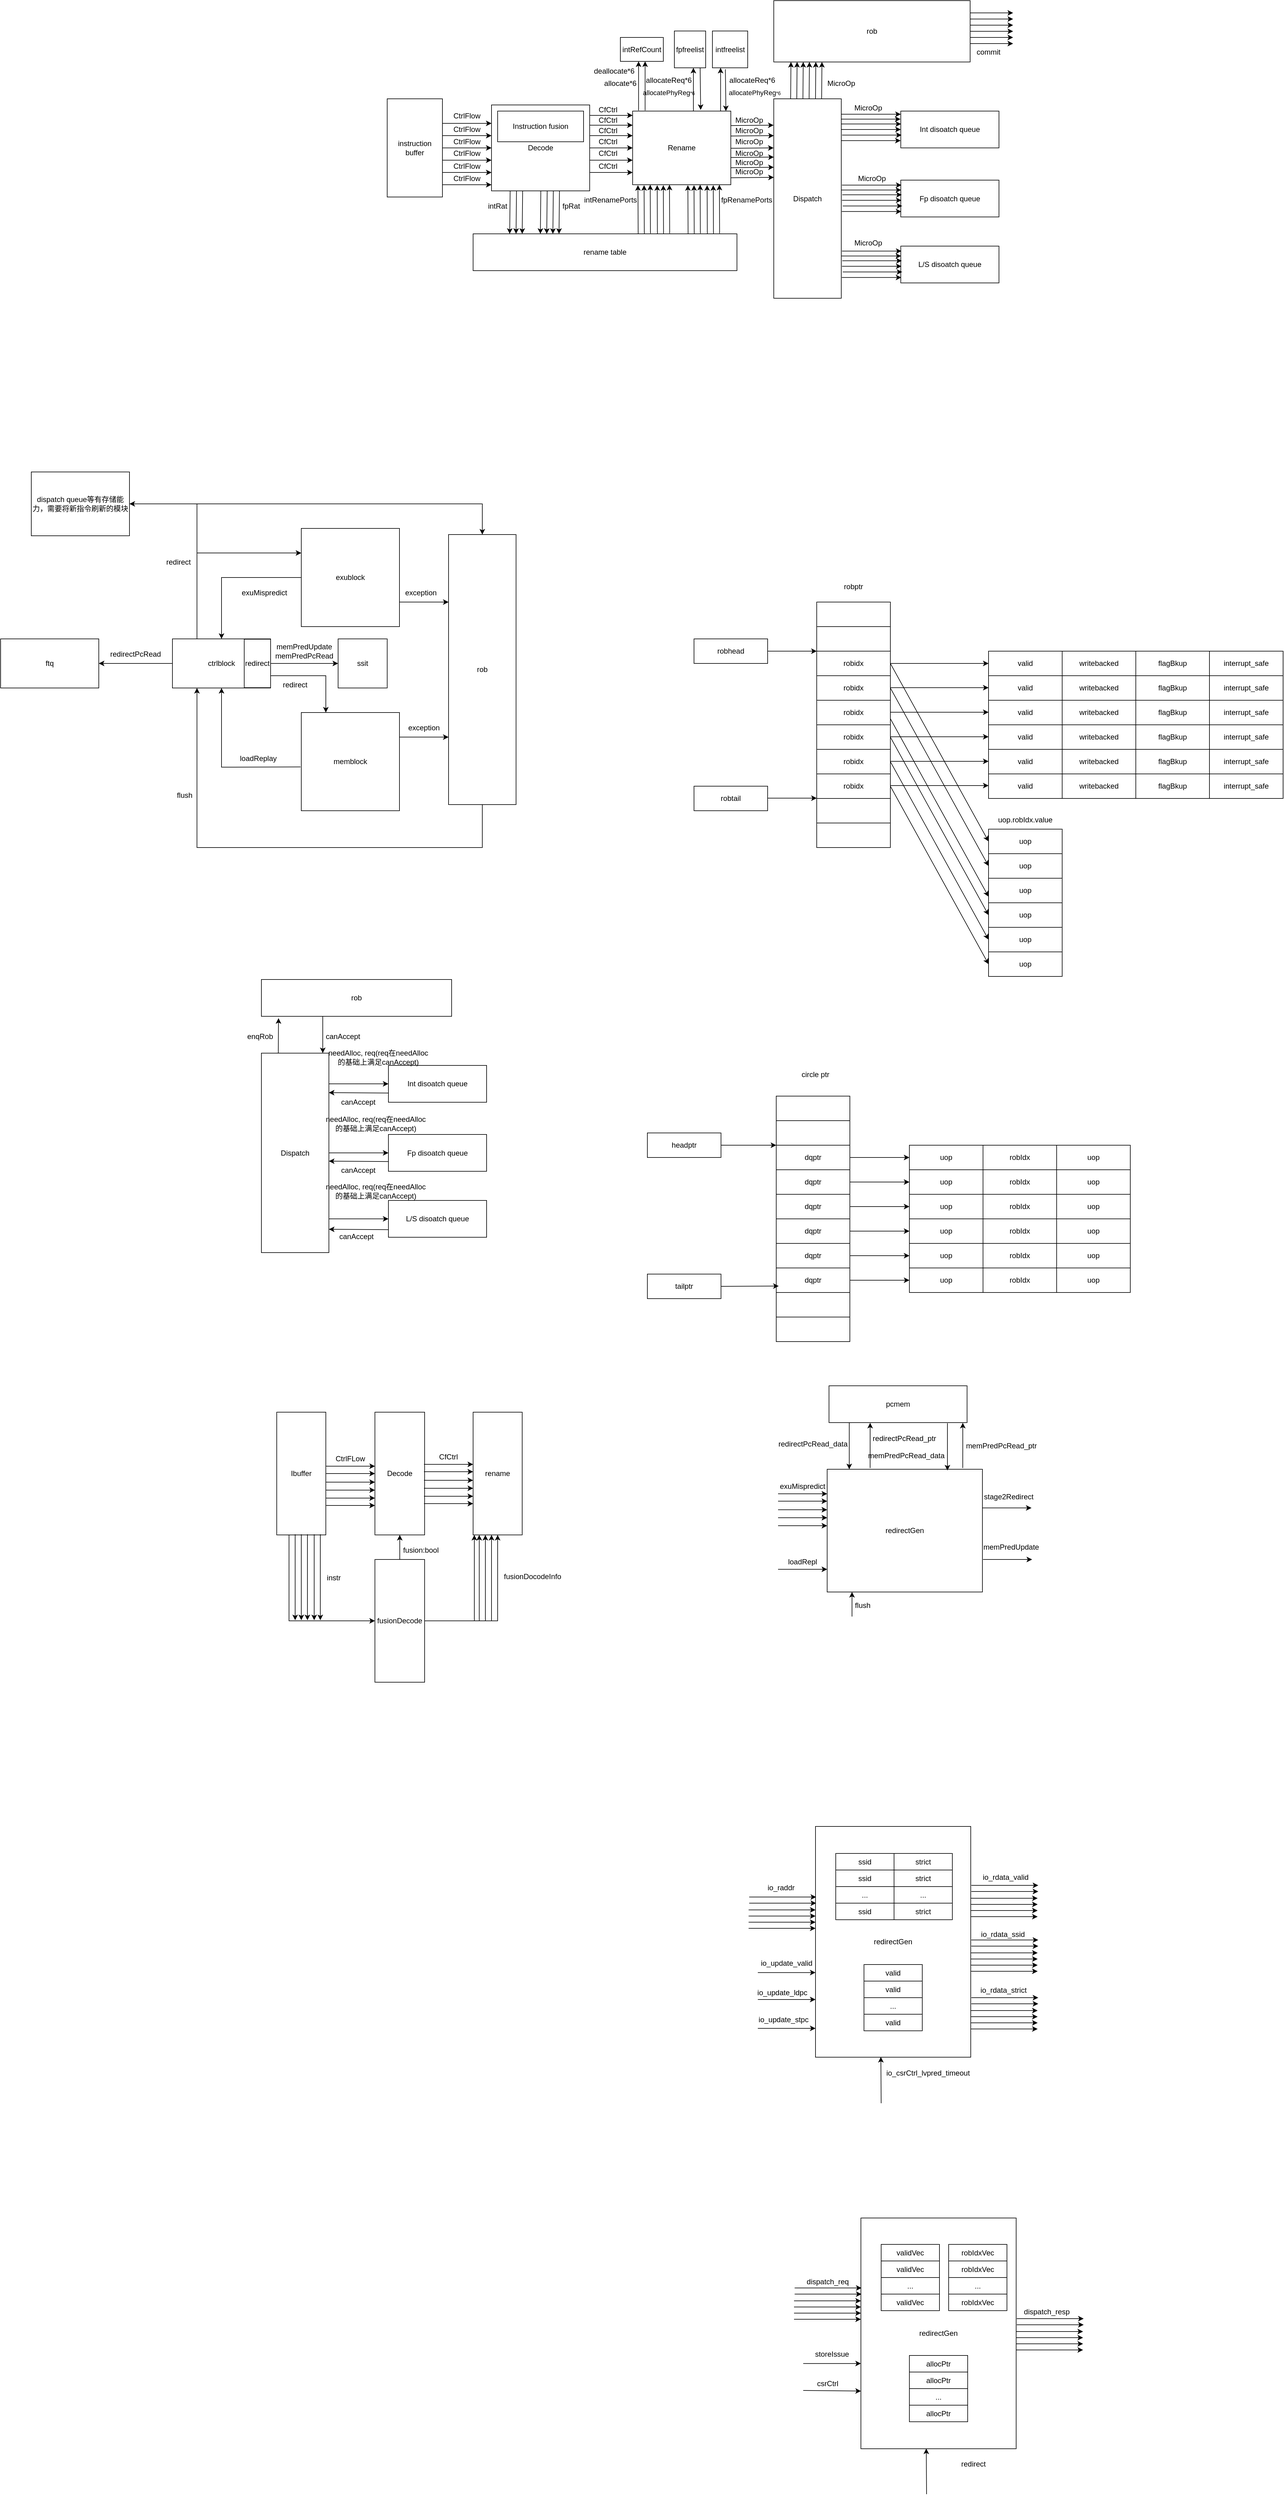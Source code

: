 <mxfile version="20.6.2" type="github">
  <diagram id="jDJOhpKCUn7_-XrsKtud" name="第 1 页">
    <mxGraphModel dx="1533" dy="1536" grid="0" gridSize="10" guides="1" tooltips="1" connect="1" arrows="1" fold="1" page="0" pageScale="1" pageWidth="827" pageHeight="1169" background="none" math="0" shadow="0">
      <root>
        <mxCell id="0" />
        <mxCell id="1" parent="0" />
        <mxCell id="Xyow2Gh0Tj4Xl1war1eL-1" value="Decode" style="rounded=0;whiteSpace=wrap;html=1;" parent="1" vertex="1">
          <mxGeometry x="150" y="-90" width="160" height="140" as="geometry" />
        </mxCell>
        <mxCell id="Xyow2Gh0Tj4Xl1war1eL-2" value="Dispatch" style="rounded=0;whiteSpace=wrap;html=1;" parent="1" vertex="1">
          <mxGeometry x="610" y="-100" width="110" height="325" as="geometry" />
        </mxCell>
        <mxCell id="r0-BIvtnJDyXJv6iCW9I-1" value="Instruction fusion" style="rounded=0;whiteSpace=wrap;html=1;" parent="1" vertex="1">
          <mxGeometry x="160" y="-80" width="140" height="50" as="geometry" />
        </mxCell>
        <mxCell id="r0-BIvtnJDyXJv6iCW9I-2" value="Rename" style="rounded=0;whiteSpace=wrap;html=1;" parent="1" vertex="1">
          <mxGeometry x="380" y="-80" width="160" height="120" as="geometry" />
        </mxCell>
        <mxCell id="r0-BIvtnJDyXJv6iCW9I-3" value="intRefCount" style="rounded=0;whiteSpace=wrap;html=1;" parent="1" vertex="1">
          <mxGeometry x="360" y="-200" width="70" height="39" as="geometry" />
        </mxCell>
        <mxCell id="r0-BIvtnJDyXJv6iCW9I-4" value="rename table" style="rounded=0;whiteSpace=wrap;html=1;" parent="1" vertex="1">
          <mxGeometry x="120" y="120" width="430" height="60" as="geometry" />
        </mxCell>
        <mxCell id="r0-BIvtnJDyXJv6iCW9I-5" value="rob" style="rounded=0;whiteSpace=wrap;html=1;" parent="1" vertex="1">
          <mxGeometry x="610" y="-260" width="320" height="100" as="geometry" />
        </mxCell>
        <mxCell id="r0-BIvtnJDyXJv6iCW9I-7" value="instruction buffer" style="rounded=0;whiteSpace=wrap;html=1;" parent="1" vertex="1">
          <mxGeometry x="-20" y="-100" width="90" height="160" as="geometry" />
        </mxCell>
        <mxCell id="r0-BIvtnJDyXJv6iCW9I-8" value="Int disoatch queue" style="rounded=0;whiteSpace=wrap;html=1;" parent="1" vertex="1">
          <mxGeometry x="817" y="-80" width="160" height="60" as="geometry" />
        </mxCell>
        <mxCell id="r0-BIvtnJDyXJv6iCW9I-9" value="Fp disoatch queue" style="rounded=0;whiteSpace=wrap;html=1;" parent="1" vertex="1">
          <mxGeometry x="817" y="32.5" width="160" height="60" as="geometry" />
        </mxCell>
        <mxCell id="r0-BIvtnJDyXJv6iCW9I-10" value="L/S disoatch queue" style="rounded=0;whiteSpace=wrap;html=1;" parent="1" vertex="1">
          <mxGeometry x="817" y="140" width="160" height="60" as="geometry" />
        </mxCell>
        <mxCell id="r0-BIvtnJDyXJv6iCW9I-11" value="" style="endArrow=classic;html=1;rounded=0;exitX=1;exitY=0.5;exitDx=0;exitDy=0;" parent="1" source="r0-BIvtnJDyXJv6iCW9I-7" target="Xyow2Gh0Tj4Xl1war1eL-1" edge="1">
          <mxGeometry width="50" height="50" relative="1" as="geometry">
            <mxPoint x="210" y="170" as="sourcePoint" />
            <mxPoint x="260" y="120" as="targetPoint" />
          </mxGeometry>
        </mxCell>
        <mxCell id="r0-BIvtnJDyXJv6iCW9I-12" value="" style="endArrow=classic;html=1;rounded=0;exitX=1;exitY=0.5;exitDx=0;exitDy=0;entryX=0;entryY=0.5;entryDx=0;entryDy=0;" parent="1" source="Xyow2Gh0Tj4Xl1war1eL-1" target="r0-BIvtnJDyXJv6iCW9I-2" edge="1">
          <mxGeometry width="50" height="50" relative="1" as="geometry">
            <mxPoint x="80" y="-10" as="sourcePoint" />
            <mxPoint x="170" y="-10" as="targetPoint" />
          </mxGeometry>
        </mxCell>
        <mxCell id="r0-BIvtnJDyXJv6iCW9I-16" value="" style="endArrow=classic;html=1;rounded=0;exitX=1.002;exitY=0.339;exitDx=0;exitDy=0;exitPerimeter=0;" parent="1" source="r0-BIvtnJDyXJv6iCW9I-2" edge="1">
          <mxGeometry width="50" height="50" relative="1" as="geometry">
            <mxPoint x="460" as="sourcePoint" />
            <mxPoint x="610" y="-40" as="targetPoint" />
          </mxGeometry>
        </mxCell>
        <mxCell id="r0-BIvtnJDyXJv6iCW9I-17" value="" style="endArrow=classic;html=1;rounded=0;exitX=1;exitY=0.5;exitDx=0;exitDy=0;entryX=0;entryY=0.5;entryDx=0;entryDy=0;" parent="1" target="r0-BIvtnJDyXJv6iCW9I-8" edge="1">
          <mxGeometry width="50" height="50" relative="1" as="geometry">
            <mxPoint x="720" y="-50" as="sourcePoint" />
            <mxPoint x="790" y="-48.75" as="targetPoint" />
          </mxGeometry>
        </mxCell>
        <mxCell id="r0-BIvtnJDyXJv6iCW9I-21" value="" style="endArrow=classic;html=1;rounded=0;exitX=0.25;exitY=0;exitDx=0;exitDy=0;" parent="1" source="Xyow2Gh0Tj4Xl1war1eL-2" edge="1">
          <mxGeometry width="50" height="50" relative="1" as="geometry">
            <mxPoint x="590" y="30" as="sourcePoint" />
            <mxPoint x="638" y="-160" as="targetPoint" />
          </mxGeometry>
        </mxCell>
        <mxCell id="r0-BIvtnJDyXJv6iCW9I-22" value="" style="endArrow=classic;html=1;rounded=0;exitX=0.25;exitY=0;exitDx=0;exitDy=0;entryX=0.25;entryY=1;entryDx=0;entryDy=0;" parent="1" edge="1">
          <mxGeometry width="50" height="50" relative="1" as="geometry">
            <mxPoint x="389.66" y="-81" as="sourcePoint" />
            <mxPoint x="389.66" y="-161" as="targetPoint" />
          </mxGeometry>
        </mxCell>
        <mxCell id="jpvh6sqLplagpGYcu2fL-1" value="" style="rounded=0;whiteSpace=wrap;html=1;" parent="1" vertex="1">
          <mxGeometry x="680" y="720" width="120" height="40" as="geometry" />
        </mxCell>
        <mxCell id="jpvh6sqLplagpGYcu2fL-2" value="" style="rounded=0;whiteSpace=wrap;html=1;" parent="1" vertex="1">
          <mxGeometry x="680" y="760" width="120" height="40" as="geometry" />
        </mxCell>
        <mxCell id="jpvh6sqLplagpGYcu2fL-3" value="robidx" style="rounded=0;whiteSpace=wrap;html=1;" parent="1" vertex="1">
          <mxGeometry x="680" y="800" width="120" height="40" as="geometry" />
        </mxCell>
        <mxCell id="jpvh6sqLplagpGYcu2fL-4" value="robidx" style="rounded=0;whiteSpace=wrap;html=1;" parent="1" vertex="1">
          <mxGeometry x="680" y="840" width="120" height="40" as="geometry" />
        </mxCell>
        <mxCell id="jpvh6sqLplagpGYcu2fL-5" value="robidx" style="rounded=0;whiteSpace=wrap;html=1;" parent="1" vertex="1">
          <mxGeometry x="680" y="880" width="120" height="40" as="geometry" />
        </mxCell>
        <mxCell id="jpvh6sqLplagpGYcu2fL-6" value="robidx" style="rounded=0;whiteSpace=wrap;html=1;" parent="1" vertex="1">
          <mxGeometry x="680" y="920" width="120" height="40" as="geometry" />
        </mxCell>
        <mxCell id="jpvh6sqLplagpGYcu2fL-7" value="robidx" style="rounded=0;whiteSpace=wrap;html=1;" parent="1" vertex="1">
          <mxGeometry x="680" y="960" width="120" height="40" as="geometry" />
        </mxCell>
        <mxCell id="jpvh6sqLplagpGYcu2fL-8" value="robidx" style="rounded=0;whiteSpace=wrap;html=1;" parent="1" vertex="1">
          <mxGeometry x="680" y="1000" width="120" height="40" as="geometry" />
        </mxCell>
        <mxCell id="jpvh6sqLplagpGYcu2fL-9" value="" style="rounded=0;whiteSpace=wrap;html=1;" parent="1" vertex="1">
          <mxGeometry x="680" y="1040" width="120" height="40" as="geometry" />
        </mxCell>
        <mxCell id="jpvh6sqLplagpGYcu2fL-10" value="" style="rounded=0;whiteSpace=wrap;html=1;" parent="1" vertex="1">
          <mxGeometry x="680" y="1080" width="120" height="40" as="geometry" />
        </mxCell>
        <mxCell id="jpvh6sqLplagpGYcu2fL-11" value="robptr" style="text;html=1;strokeColor=none;fillColor=none;align=center;verticalAlign=middle;whiteSpace=wrap;rounded=0;" parent="1" vertex="1">
          <mxGeometry x="705" y="680" width="70" height="30" as="geometry" />
        </mxCell>
        <mxCell id="jpvh6sqLplagpGYcu2fL-12" value="robhead" style="rounded=0;whiteSpace=wrap;html=1;" parent="1" vertex="1">
          <mxGeometry x="480" y="780" width="120" height="40" as="geometry" />
        </mxCell>
        <mxCell id="jpvh6sqLplagpGYcu2fL-13" value="robtail" style="rounded=0;whiteSpace=wrap;html=1;" parent="1" vertex="1">
          <mxGeometry x="480" y="1020" width="120" height="40" as="geometry" />
        </mxCell>
        <mxCell id="jpvh6sqLplagpGYcu2fL-14" value="" style="endArrow=classic;html=1;rounded=0;exitX=1;exitY=0.5;exitDx=0;exitDy=0;entryX=0;entryY=0;entryDx=0;entryDy=0;" parent="1" source="jpvh6sqLplagpGYcu2fL-12" target="jpvh6sqLplagpGYcu2fL-3" edge="1">
          <mxGeometry width="50" height="50" relative="1" as="geometry">
            <mxPoint x="350" y="870" as="sourcePoint" />
            <mxPoint x="400" y="820" as="targetPoint" />
          </mxGeometry>
        </mxCell>
        <mxCell id="jpvh6sqLplagpGYcu2fL-15" value="" style="endArrow=classic;html=1;rounded=0;exitX=1;exitY=0.5;exitDx=0;exitDy=0;entryX=0;entryY=0;entryDx=0;entryDy=0;" parent="1" edge="1">
          <mxGeometry width="50" height="50" relative="1" as="geometry">
            <mxPoint x="600" y="1039.5" as="sourcePoint" />
            <mxPoint x="680" y="1039.5" as="targetPoint" />
          </mxGeometry>
        </mxCell>
        <mxCell id="jpvh6sqLplagpGYcu2fL-16" value="" style="rounded=0;whiteSpace=wrap;html=1;" parent="1" vertex="1">
          <mxGeometry x="614" y="1525" width="120" height="40" as="geometry" />
        </mxCell>
        <mxCell id="jpvh6sqLplagpGYcu2fL-17" value="" style="rounded=0;whiteSpace=wrap;html=1;" parent="1" vertex="1">
          <mxGeometry x="614" y="1565" width="120" height="40" as="geometry" />
        </mxCell>
        <mxCell id="jpvh6sqLplagpGYcu2fL-18" value="dqptr" style="rounded=0;whiteSpace=wrap;html=1;" parent="1" vertex="1">
          <mxGeometry x="614" y="1605" width="120" height="40" as="geometry" />
        </mxCell>
        <mxCell id="jpvh6sqLplagpGYcu2fL-19" value="dqptr" style="rounded=0;whiteSpace=wrap;html=1;" parent="1" vertex="1">
          <mxGeometry x="614" y="1645" width="120" height="40" as="geometry" />
        </mxCell>
        <mxCell id="jpvh6sqLplagpGYcu2fL-20" value="dqptr" style="rounded=0;whiteSpace=wrap;html=1;" parent="1" vertex="1">
          <mxGeometry x="614" y="1685" width="120" height="40" as="geometry" />
        </mxCell>
        <mxCell id="jpvh6sqLplagpGYcu2fL-21" value="dqptr" style="rounded=0;whiteSpace=wrap;html=1;" parent="1" vertex="1">
          <mxGeometry x="614" y="1725" width="120" height="40" as="geometry" />
        </mxCell>
        <mxCell id="jpvh6sqLplagpGYcu2fL-22" value="dqptr" style="rounded=0;whiteSpace=wrap;html=1;" parent="1" vertex="1">
          <mxGeometry x="614" y="1765" width="120" height="40" as="geometry" />
        </mxCell>
        <mxCell id="jpvh6sqLplagpGYcu2fL-23" value="dqptr" style="rounded=0;whiteSpace=wrap;html=1;" parent="1" vertex="1">
          <mxGeometry x="614" y="1805" width="120" height="40" as="geometry" />
        </mxCell>
        <mxCell id="jpvh6sqLplagpGYcu2fL-24" value="" style="rounded=0;whiteSpace=wrap;html=1;" parent="1" vertex="1">
          <mxGeometry x="614" y="1845" width="120" height="40" as="geometry" />
        </mxCell>
        <mxCell id="jpvh6sqLplagpGYcu2fL-25" value="" style="rounded=0;whiteSpace=wrap;html=1;" parent="1" vertex="1">
          <mxGeometry x="614" y="1885" width="120" height="40" as="geometry" />
        </mxCell>
        <mxCell id="jpvh6sqLplagpGYcu2fL-26" value="circle ptr" style="text;html=1;strokeColor=none;fillColor=none;align=center;verticalAlign=middle;whiteSpace=wrap;rounded=0;" parent="1" vertex="1">
          <mxGeometry x="643" y="1475" width="70" height="30" as="geometry" />
        </mxCell>
        <mxCell id="jpvh6sqLplagpGYcu2fL-27" value="headptr" style="rounded=0;whiteSpace=wrap;html=1;" parent="1" vertex="1">
          <mxGeometry x="404" y="1585" width="120" height="40" as="geometry" />
        </mxCell>
        <mxCell id="jpvh6sqLplagpGYcu2fL-28" value="tailptr" style="rounded=0;whiteSpace=wrap;html=1;" parent="1" vertex="1">
          <mxGeometry x="404" y="1815" width="120" height="40" as="geometry" />
        </mxCell>
        <mxCell id="jpvh6sqLplagpGYcu2fL-29" value="" style="endArrow=classic;html=1;rounded=0;exitX=1;exitY=0.5;exitDx=0;exitDy=0;entryX=0;entryY=0;entryDx=0;entryDy=0;" parent="1" source="jpvh6sqLplagpGYcu2fL-27" target="jpvh6sqLplagpGYcu2fL-18" edge="1">
          <mxGeometry width="50" height="50" relative="1" as="geometry">
            <mxPoint x="288" y="1665" as="sourcePoint" />
            <mxPoint x="338" y="1615" as="targetPoint" />
          </mxGeometry>
        </mxCell>
        <mxCell id="jpvh6sqLplagpGYcu2fL-30" value="" style="endArrow=classic;html=1;rounded=0;exitX=1;exitY=0.5;exitDx=0;exitDy=0;entryX=0;entryY=0;entryDx=0;entryDy=0;" parent="1" source="jpvh6sqLplagpGYcu2fL-28" edge="1">
          <mxGeometry width="50" height="50" relative="1" as="geometry">
            <mxPoint x="538" y="1834.5" as="sourcePoint" />
            <mxPoint x="618" y="1834.5" as="targetPoint" />
          </mxGeometry>
        </mxCell>
        <mxCell id="0cN0ujMcvpGcsQl8fxUf-1" value="valid" style="rounded=0;whiteSpace=wrap;html=1;" parent="1" vertex="1">
          <mxGeometry x="960" y="800" width="120" height="40" as="geometry" />
        </mxCell>
        <mxCell id="0cN0ujMcvpGcsQl8fxUf-2" value="writebacked" style="rounded=0;whiteSpace=wrap;html=1;" parent="1" vertex="1">
          <mxGeometry x="1080" y="800" width="120" height="40" as="geometry" />
        </mxCell>
        <mxCell id="0cN0ujMcvpGcsQl8fxUf-3" value="flagBkup" style="rounded=0;whiteSpace=wrap;html=1;" parent="1" vertex="1">
          <mxGeometry x="1200" y="800" width="120" height="40" as="geometry" />
        </mxCell>
        <mxCell id="0cN0ujMcvpGcsQl8fxUf-4" value="uop.robIdx.value" style="text;html=1;strokeColor=none;fillColor=none;align=center;verticalAlign=middle;whiteSpace=wrap;rounded=0;" parent="1" vertex="1">
          <mxGeometry x="950" y="1060" width="140" height="30" as="geometry" />
        </mxCell>
        <mxCell id="0cN0ujMcvpGcsQl8fxUf-5" value="interrupt_safe" style="rounded=0;whiteSpace=wrap;html=1;" parent="1" vertex="1">
          <mxGeometry x="1320" y="800" width="120" height="40" as="geometry" />
        </mxCell>
        <mxCell id="0cN0ujMcvpGcsQl8fxUf-6" value="valid" style="rounded=0;whiteSpace=wrap;html=1;" parent="1" vertex="1">
          <mxGeometry x="960" y="840" width="120" height="40" as="geometry" />
        </mxCell>
        <mxCell id="0cN0ujMcvpGcsQl8fxUf-7" value="writebacked" style="rounded=0;whiteSpace=wrap;html=1;" parent="1" vertex="1">
          <mxGeometry x="1080" y="840" width="120" height="40" as="geometry" />
        </mxCell>
        <mxCell id="0cN0ujMcvpGcsQl8fxUf-8" value="flagBkup" style="rounded=0;whiteSpace=wrap;html=1;" parent="1" vertex="1">
          <mxGeometry x="1200" y="840" width="120" height="40" as="geometry" />
        </mxCell>
        <mxCell id="0cN0ujMcvpGcsQl8fxUf-9" value="interrupt_safe" style="rounded=0;whiteSpace=wrap;html=1;" parent="1" vertex="1">
          <mxGeometry x="1320" y="840" width="120" height="40" as="geometry" />
        </mxCell>
        <mxCell id="0cN0ujMcvpGcsQl8fxUf-10" value="valid" style="rounded=0;whiteSpace=wrap;html=1;" parent="1" vertex="1">
          <mxGeometry x="960" y="880" width="120" height="40" as="geometry" />
        </mxCell>
        <mxCell id="0cN0ujMcvpGcsQl8fxUf-11" value="writebacked" style="rounded=0;whiteSpace=wrap;html=1;" parent="1" vertex="1">
          <mxGeometry x="1080" y="880" width="120" height="40" as="geometry" />
        </mxCell>
        <mxCell id="0cN0ujMcvpGcsQl8fxUf-12" value="flagBkup" style="rounded=0;whiteSpace=wrap;html=1;" parent="1" vertex="1">
          <mxGeometry x="1200" y="880" width="120" height="40" as="geometry" />
        </mxCell>
        <mxCell id="0cN0ujMcvpGcsQl8fxUf-13" value="interrupt_safe" style="rounded=0;whiteSpace=wrap;html=1;" parent="1" vertex="1">
          <mxGeometry x="1320" y="880" width="120" height="40" as="geometry" />
        </mxCell>
        <mxCell id="0cN0ujMcvpGcsQl8fxUf-14" value="valid" style="rounded=0;whiteSpace=wrap;html=1;" parent="1" vertex="1">
          <mxGeometry x="960" y="920" width="120" height="40" as="geometry" />
        </mxCell>
        <mxCell id="0cN0ujMcvpGcsQl8fxUf-15" value="writebacked" style="rounded=0;whiteSpace=wrap;html=1;" parent="1" vertex="1">
          <mxGeometry x="1080" y="920" width="120" height="40" as="geometry" />
        </mxCell>
        <mxCell id="0cN0ujMcvpGcsQl8fxUf-16" value="flagBkup" style="rounded=0;whiteSpace=wrap;html=1;" parent="1" vertex="1">
          <mxGeometry x="1200" y="920" width="120" height="40" as="geometry" />
        </mxCell>
        <mxCell id="0cN0ujMcvpGcsQl8fxUf-17" value="interrupt_safe" style="rounded=0;whiteSpace=wrap;html=1;" parent="1" vertex="1">
          <mxGeometry x="1320" y="920" width="120" height="40" as="geometry" />
        </mxCell>
        <mxCell id="0cN0ujMcvpGcsQl8fxUf-18" value="valid" style="rounded=0;whiteSpace=wrap;html=1;" parent="1" vertex="1">
          <mxGeometry x="960" y="960" width="120" height="40" as="geometry" />
        </mxCell>
        <mxCell id="0cN0ujMcvpGcsQl8fxUf-19" value="writebacked" style="rounded=0;whiteSpace=wrap;html=1;" parent="1" vertex="1">
          <mxGeometry x="1080" y="960" width="120" height="40" as="geometry" />
        </mxCell>
        <mxCell id="0cN0ujMcvpGcsQl8fxUf-20" value="flagBkup" style="rounded=0;whiteSpace=wrap;html=1;" parent="1" vertex="1">
          <mxGeometry x="1200" y="960" width="120" height="40" as="geometry" />
        </mxCell>
        <mxCell id="0cN0ujMcvpGcsQl8fxUf-21" value="interrupt_safe" style="rounded=0;whiteSpace=wrap;html=1;" parent="1" vertex="1">
          <mxGeometry x="1320" y="960" width="120" height="40" as="geometry" />
        </mxCell>
        <mxCell id="0cN0ujMcvpGcsQl8fxUf-22" value="valid" style="rounded=0;whiteSpace=wrap;html=1;" parent="1" vertex="1">
          <mxGeometry x="960" y="1000" width="120" height="40" as="geometry" />
        </mxCell>
        <mxCell id="0cN0ujMcvpGcsQl8fxUf-23" value="writebacked" style="rounded=0;whiteSpace=wrap;html=1;" parent="1" vertex="1">
          <mxGeometry x="1080" y="1000" width="120" height="40" as="geometry" />
        </mxCell>
        <mxCell id="0cN0ujMcvpGcsQl8fxUf-24" value="flagBkup" style="rounded=0;whiteSpace=wrap;html=1;" parent="1" vertex="1">
          <mxGeometry x="1200" y="1000" width="120" height="40" as="geometry" />
        </mxCell>
        <mxCell id="0cN0ujMcvpGcsQl8fxUf-25" value="interrupt_safe" style="rounded=0;whiteSpace=wrap;html=1;" parent="1" vertex="1">
          <mxGeometry x="1320" y="1000" width="120" height="40" as="geometry" />
        </mxCell>
        <mxCell id="0cN0ujMcvpGcsQl8fxUf-26" value="" style="endArrow=classic;html=1;rounded=0;exitX=1;exitY=0.5;exitDx=0;exitDy=0;entryX=0;entryY=0.5;entryDx=0;entryDy=0;" parent="1" source="jpvh6sqLplagpGYcu2fL-3" target="0cN0ujMcvpGcsQl8fxUf-1" edge="1">
          <mxGeometry width="50" height="50" relative="1" as="geometry">
            <mxPoint x="940" y="780" as="sourcePoint" />
            <mxPoint x="990" y="730" as="targetPoint" />
          </mxGeometry>
        </mxCell>
        <mxCell id="0cN0ujMcvpGcsQl8fxUf-27" value="" style="endArrow=classic;html=1;rounded=0;exitX=1;exitY=0.5;exitDx=0;exitDy=0;entryX=0;entryY=0.5;entryDx=0;entryDy=0;" parent="1" edge="1">
          <mxGeometry width="50" height="50" relative="1" as="geometry">
            <mxPoint x="800" y="859.5" as="sourcePoint" />
            <mxPoint x="960" y="859.5" as="targetPoint" />
          </mxGeometry>
        </mxCell>
        <mxCell id="0cN0ujMcvpGcsQl8fxUf-28" value="" style="endArrow=classic;html=1;rounded=0;exitX=1;exitY=0.5;exitDx=0;exitDy=0;entryX=0;entryY=0.5;entryDx=0;entryDy=0;" parent="1" edge="1">
          <mxGeometry width="50" height="50" relative="1" as="geometry">
            <mxPoint x="800" y="899.5" as="sourcePoint" />
            <mxPoint x="960" y="899.5" as="targetPoint" />
          </mxGeometry>
        </mxCell>
        <mxCell id="0cN0ujMcvpGcsQl8fxUf-29" value="" style="endArrow=classic;html=1;rounded=0;exitX=1;exitY=0.5;exitDx=0;exitDy=0;entryX=0;entryY=0.5;entryDx=0;entryDy=0;" parent="1" edge="1">
          <mxGeometry width="50" height="50" relative="1" as="geometry">
            <mxPoint x="800" y="939.5" as="sourcePoint" />
            <mxPoint x="960" y="939.5" as="targetPoint" />
          </mxGeometry>
        </mxCell>
        <mxCell id="0cN0ujMcvpGcsQl8fxUf-30" value="" style="endArrow=classic;html=1;rounded=0;exitX=1;exitY=0.5;exitDx=0;exitDy=0;entryX=0;entryY=0.5;entryDx=0;entryDy=0;" parent="1" edge="1">
          <mxGeometry width="50" height="50" relative="1" as="geometry">
            <mxPoint x="800" y="979.5" as="sourcePoint" />
            <mxPoint x="960" y="979.5" as="targetPoint" />
          </mxGeometry>
        </mxCell>
        <mxCell id="0cN0ujMcvpGcsQl8fxUf-31" value="" style="endArrow=classic;html=1;rounded=0;exitX=1;exitY=0.5;exitDx=0;exitDy=0;entryX=0;entryY=0.5;entryDx=0;entryDy=0;" parent="1" edge="1">
          <mxGeometry width="50" height="50" relative="1" as="geometry">
            <mxPoint x="800" y="1019" as="sourcePoint" />
            <mxPoint x="960" y="1019" as="targetPoint" />
          </mxGeometry>
        </mxCell>
        <mxCell id="0cN0ujMcvpGcsQl8fxUf-32" value="uop" style="rounded=0;whiteSpace=wrap;html=1;" parent="1" vertex="1">
          <mxGeometry x="960" y="1090" width="120" height="40" as="geometry" />
        </mxCell>
        <mxCell id="0cN0ujMcvpGcsQl8fxUf-33" value="uop" style="rounded=0;whiteSpace=wrap;html=1;" parent="1" vertex="1">
          <mxGeometry x="960" y="1130" width="120" height="40" as="geometry" />
        </mxCell>
        <mxCell id="0cN0ujMcvpGcsQl8fxUf-34" value="uop" style="rounded=0;whiteSpace=wrap;html=1;" parent="1" vertex="1">
          <mxGeometry x="960" y="1170" width="120" height="40" as="geometry" />
        </mxCell>
        <mxCell id="0cN0ujMcvpGcsQl8fxUf-35" value="uop" style="rounded=0;whiteSpace=wrap;html=1;" parent="1" vertex="1">
          <mxGeometry x="960" y="1210" width="120" height="40" as="geometry" />
        </mxCell>
        <mxCell id="0cN0ujMcvpGcsQl8fxUf-36" value="uop" style="rounded=0;whiteSpace=wrap;html=1;" parent="1" vertex="1">
          <mxGeometry x="960" y="1250" width="120" height="40" as="geometry" />
        </mxCell>
        <mxCell id="0cN0ujMcvpGcsQl8fxUf-37" value="uop" style="rounded=0;whiteSpace=wrap;html=1;" parent="1" vertex="1">
          <mxGeometry x="960" y="1290" width="120" height="40" as="geometry" />
        </mxCell>
        <mxCell id="0cN0ujMcvpGcsQl8fxUf-38" value="" style="endArrow=classic;html=1;rounded=0;exitX=1;exitY=0.5;exitDx=0;exitDy=0;entryX=0;entryY=0.5;entryDx=0;entryDy=0;" parent="1" source="jpvh6sqLplagpGYcu2fL-3" target="0cN0ujMcvpGcsQl8fxUf-32" edge="1">
          <mxGeometry width="50" height="50" relative="1" as="geometry">
            <mxPoint x="940" y="1310" as="sourcePoint" />
            <mxPoint x="990" y="1260" as="targetPoint" />
          </mxGeometry>
        </mxCell>
        <mxCell id="0cN0ujMcvpGcsQl8fxUf-39" value="" style="endArrow=classic;html=1;rounded=0;exitX=1;exitY=0.5;exitDx=0;exitDy=0;entryX=0;entryY=0.5;entryDx=0;entryDy=0;" parent="1" edge="1">
          <mxGeometry width="50" height="50" relative="1" as="geometry">
            <mxPoint x="800" y="860" as="sourcePoint" />
            <mxPoint x="960" y="1150" as="targetPoint" />
          </mxGeometry>
        </mxCell>
        <mxCell id="0cN0ujMcvpGcsQl8fxUf-40" value="" style="endArrow=classic;html=1;rounded=0;exitX=1;exitY=0.5;exitDx=0;exitDy=0;entryX=0;entryY=0.5;entryDx=0;entryDy=0;" parent="1" edge="1">
          <mxGeometry width="50" height="50" relative="1" as="geometry">
            <mxPoint x="800" y="910" as="sourcePoint" />
            <mxPoint x="960" y="1200" as="targetPoint" />
          </mxGeometry>
        </mxCell>
        <mxCell id="0cN0ujMcvpGcsQl8fxUf-43" value="" style="endArrow=classic;html=1;rounded=0;exitX=1;exitY=0.5;exitDx=0;exitDy=0;entryX=0;entryY=0.5;entryDx=0;entryDy=0;" parent="1" edge="1">
          <mxGeometry width="50" height="50" relative="1" as="geometry">
            <mxPoint x="800" y="940" as="sourcePoint" />
            <mxPoint x="960" y="1230" as="targetPoint" />
          </mxGeometry>
        </mxCell>
        <mxCell id="0cN0ujMcvpGcsQl8fxUf-44" value="" style="endArrow=classic;html=1;rounded=0;exitX=1;exitY=0.5;exitDx=0;exitDy=0;entryX=0;entryY=0.5;entryDx=0;entryDy=0;" parent="1" edge="1">
          <mxGeometry width="50" height="50" relative="1" as="geometry">
            <mxPoint x="800" y="980" as="sourcePoint" />
            <mxPoint x="960" y="1270" as="targetPoint" />
          </mxGeometry>
        </mxCell>
        <mxCell id="0cN0ujMcvpGcsQl8fxUf-45" value="" style="endArrow=classic;html=1;rounded=0;exitX=1;exitY=0.5;exitDx=0;exitDy=0;entryX=0;entryY=0.5;entryDx=0;entryDy=0;" parent="1" edge="1">
          <mxGeometry width="50" height="50" relative="1" as="geometry">
            <mxPoint x="800" y="1020" as="sourcePoint" />
            <mxPoint x="960" y="1310" as="targetPoint" />
          </mxGeometry>
        </mxCell>
        <mxCell id="9b5_QiGE_1ymWIL0Fy6a-1" value="ctrlblock" style="rounded=0;whiteSpace=wrap;html=1;" parent="1" vertex="1">
          <mxGeometry x="-370" y="780" width="160" height="80" as="geometry" />
        </mxCell>
        <mxCell id="9b5_QiGE_1ymWIL0Fy6a-2" value="ftq" style="rounded=0;whiteSpace=wrap;html=1;" parent="1" vertex="1">
          <mxGeometry x="-650" y="780" width="160" height="80" as="geometry" />
        </mxCell>
        <mxCell id="9b5_QiGE_1ymWIL0Fy6a-3" value="exublock" style="rounded=0;whiteSpace=wrap;html=1;" parent="1" vertex="1">
          <mxGeometry x="-160" y="600" width="160" height="160" as="geometry" />
        </mxCell>
        <mxCell id="9b5_QiGE_1ymWIL0Fy6a-4" value="memblock" style="rounded=0;whiteSpace=wrap;html=1;" parent="1" vertex="1">
          <mxGeometry x="-160" y="900" width="160" height="160" as="geometry" />
        </mxCell>
        <mxCell id="9b5_QiGE_1ymWIL0Fy6a-5" value="rob" style="rounded=0;whiteSpace=wrap;html=1;" parent="1" vertex="1">
          <mxGeometry x="80" y="610" width="110" height="440" as="geometry" />
        </mxCell>
        <mxCell id="9b5_QiGE_1ymWIL0Fy6a-6" value="" style="endArrow=classic;html=1;rounded=0;exitX=0;exitY=0.5;exitDx=0;exitDy=0;entryX=1;entryY=0.5;entryDx=0;entryDy=0;" parent="1" source="9b5_QiGE_1ymWIL0Fy6a-1" target="9b5_QiGE_1ymWIL0Fy6a-2" edge="1">
          <mxGeometry width="50" height="50" relative="1" as="geometry">
            <mxPoint x="-300" y="660" as="sourcePoint" />
            <mxPoint x="-250" y="610" as="targetPoint" />
          </mxGeometry>
        </mxCell>
        <mxCell id="9b5_QiGE_1ymWIL0Fy6a-7" value="redirectPcRead" style="text;html=1;strokeColor=none;fillColor=none;align=center;verticalAlign=middle;whiteSpace=wrap;rounded=0;" parent="1" vertex="1">
          <mxGeometry x="-490" y="790" width="120" height="30" as="geometry" />
        </mxCell>
        <mxCell id="9b5_QiGE_1ymWIL0Fy6a-12" value="" style="endArrow=classic;html=1;rounded=0;exitX=0;exitY=0.5;exitDx=0;exitDy=0;entryX=0.5;entryY=0;entryDx=0;entryDy=0;" parent="1" source="9b5_QiGE_1ymWIL0Fy6a-3" target="9b5_QiGE_1ymWIL0Fy6a-1" edge="1">
          <mxGeometry width="50" height="50" relative="1" as="geometry">
            <mxPoint x="-40" y="940" as="sourcePoint" />
            <mxPoint x="10" y="890" as="targetPoint" />
            <Array as="points">
              <mxPoint x="-290" y="680" />
            </Array>
          </mxGeometry>
        </mxCell>
        <mxCell id="9b5_QiGE_1ymWIL0Fy6a-13" value="" style="endArrow=classic;html=1;rounded=0;exitX=-0.008;exitY=0.554;exitDx=0;exitDy=0;exitPerimeter=0;entryX=0.5;entryY=1;entryDx=0;entryDy=0;" parent="1" source="9b5_QiGE_1ymWIL0Fy6a-4" target="9b5_QiGE_1ymWIL0Fy6a-1" edge="1">
          <mxGeometry width="50" height="50" relative="1" as="geometry">
            <mxPoint x="-40" y="940" as="sourcePoint" />
            <mxPoint x="10" y="890" as="targetPoint" />
            <Array as="points">
              <mxPoint x="-290" y="989" />
            </Array>
          </mxGeometry>
        </mxCell>
        <mxCell id="9b5_QiGE_1ymWIL0Fy6a-14" value="" style="endArrow=classic;html=1;rounded=0;exitX=1;exitY=0.25;exitDx=0;exitDy=0;entryX=0;entryY=0.75;entryDx=0;entryDy=0;" parent="1" source="9b5_QiGE_1ymWIL0Fy6a-4" target="9b5_QiGE_1ymWIL0Fy6a-5" edge="1">
          <mxGeometry width="50" height="50" relative="1" as="geometry">
            <mxPoint x="-40" y="940" as="sourcePoint" />
            <mxPoint x="70" y="940" as="targetPoint" />
          </mxGeometry>
        </mxCell>
        <mxCell id="9b5_QiGE_1ymWIL0Fy6a-15" value="" style="endArrow=classic;html=1;rounded=0;exitX=1;exitY=0.75;exitDx=0;exitDy=0;entryX=0;entryY=0.25;entryDx=0;entryDy=0;" parent="1" source="9b5_QiGE_1ymWIL0Fy6a-3" target="9b5_QiGE_1ymWIL0Fy6a-5" edge="1">
          <mxGeometry width="50" height="50" relative="1" as="geometry">
            <mxPoint x="50" y="670" as="sourcePoint" />
            <mxPoint x="128.68" y="671.56" as="targetPoint" />
          </mxGeometry>
        </mxCell>
        <mxCell id="9b5_QiGE_1ymWIL0Fy6a-17" value="exception" style="text;html=1;strokeColor=none;fillColor=none;align=center;verticalAlign=middle;whiteSpace=wrap;rounded=0;" parent="1" vertex="1">
          <mxGeometry x="10" y="910" width="60" height="30" as="geometry" />
        </mxCell>
        <mxCell id="9b5_QiGE_1ymWIL0Fy6a-22" value="exception" style="text;html=1;strokeColor=none;fillColor=none;align=center;verticalAlign=middle;whiteSpace=wrap;rounded=0;" parent="1" vertex="1">
          <mxGeometry x="5" y="690" width="60" height="30" as="geometry" />
        </mxCell>
        <mxCell id="9b5_QiGE_1ymWIL0Fy6a-23" value="" style="endArrow=classic;html=1;rounded=0;exitX=0.5;exitY=1;exitDx=0;exitDy=0;entryX=0.25;entryY=1;entryDx=0;entryDy=0;" parent="1" source="9b5_QiGE_1ymWIL0Fy6a-5" target="9b5_QiGE_1ymWIL0Fy6a-1" edge="1">
          <mxGeometry width="50" height="50" relative="1" as="geometry">
            <mxPoint x="-40" y="940" as="sourcePoint" />
            <mxPoint x="-410" y="1110" as="targetPoint" />
            <Array as="points">
              <mxPoint x="135" y="1120" />
              <mxPoint x="-330" y="1120" />
            </Array>
          </mxGeometry>
        </mxCell>
        <mxCell id="9b5_QiGE_1ymWIL0Fy6a-24" value="exuMispredict" style="text;html=1;strokeColor=none;fillColor=none;align=center;verticalAlign=middle;whiteSpace=wrap;rounded=0;" parent="1" vertex="1">
          <mxGeometry x="-250" y="690" width="60" height="30" as="geometry" />
        </mxCell>
        <mxCell id="9b5_QiGE_1ymWIL0Fy6a-25" value="loadReplay" style="text;html=1;strokeColor=none;fillColor=none;align=center;verticalAlign=middle;whiteSpace=wrap;rounded=0;" parent="1" vertex="1">
          <mxGeometry x="-260" y="960" width="60" height="30" as="geometry" />
        </mxCell>
        <mxCell id="9b5_QiGE_1ymWIL0Fy6a-27" value="memPredUpdate&lt;br&gt;memPredPcRead" style="text;html=1;strokeColor=none;fillColor=none;align=center;verticalAlign=middle;whiteSpace=wrap;rounded=0;" parent="1" vertex="1">
          <mxGeometry x="-250" y="777.5" width="190" height="45" as="geometry" />
        </mxCell>
        <mxCell id="9b5_QiGE_1ymWIL0Fy6a-31" value="flush" style="text;html=1;strokeColor=none;fillColor=none;align=center;verticalAlign=middle;whiteSpace=wrap;rounded=0;" parent="1" vertex="1">
          <mxGeometry x="-380" y="1020" width="60" height="30" as="geometry" />
        </mxCell>
        <mxCell id="9b5_QiGE_1ymWIL0Fy6a-33" value="" style="endArrow=classic;html=1;rounded=0;exitX=0.25;exitY=0;exitDx=0;exitDy=0;entryX=1;entryY=0.5;entryDx=0;entryDy=0;" parent="1" source="9b5_QiGE_1ymWIL0Fy6a-1" target="9b5_QiGE_1ymWIL0Fy6a-34" edge="1">
          <mxGeometry width="50" height="50" relative="1" as="geometry">
            <mxPoint x="-350" y="740" as="sourcePoint" />
            <mxPoint x="-440" y="600" as="targetPoint" />
            <Array as="points">
              <mxPoint x="-330" y="560" />
            </Array>
          </mxGeometry>
        </mxCell>
        <mxCell id="9b5_QiGE_1ymWIL0Fy6a-34" value="dispatch queue等有存储能力，需要将新指令刷新的模块" style="rounded=0;whiteSpace=wrap;html=1;" parent="1" vertex="1">
          <mxGeometry x="-600" y="508" width="160" height="104" as="geometry" />
        </mxCell>
        <mxCell id="9b5_QiGE_1ymWIL0Fy6a-35" value="redirect" style="text;html=1;strokeColor=none;fillColor=none;align=center;verticalAlign=middle;whiteSpace=wrap;rounded=0;" parent="1" vertex="1">
          <mxGeometry x="-390" y="640" width="60" height="30" as="geometry" />
        </mxCell>
        <mxCell id="9b5_QiGE_1ymWIL0Fy6a-36" value="" style="endArrow=classic;html=1;rounded=0;entryX=0.5;entryY=0;entryDx=0;entryDy=0;" parent="1" target="9b5_QiGE_1ymWIL0Fy6a-5" edge="1">
          <mxGeometry width="50" height="50" relative="1" as="geometry">
            <mxPoint x="-330" y="560" as="sourcePoint" />
            <mxPoint x="140" y="560" as="targetPoint" />
            <Array as="points">
              <mxPoint x="135" y="560" />
            </Array>
          </mxGeometry>
        </mxCell>
        <mxCell id="9b5_QiGE_1ymWIL0Fy6a-37" value="uop" style="rounded=0;whiteSpace=wrap;html=1;" parent="1" vertex="1">
          <mxGeometry x="831" y="1605" width="120" height="40" as="geometry" />
        </mxCell>
        <mxCell id="9b5_QiGE_1ymWIL0Fy6a-38" value="uop" style="rounded=0;whiteSpace=wrap;html=1;" parent="1" vertex="1">
          <mxGeometry x="831" y="1645" width="120" height="40" as="geometry" />
        </mxCell>
        <mxCell id="9b5_QiGE_1ymWIL0Fy6a-39" value="uop" style="rounded=0;whiteSpace=wrap;html=1;" parent="1" vertex="1">
          <mxGeometry x="831" y="1685" width="120" height="40" as="geometry" />
        </mxCell>
        <mxCell id="9b5_QiGE_1ymWIL0Fy6a-40" value="uop" style="rounded=0;whiteSpace=wrap;html=1;" parent="1" vertex="1">
          <mxGeometry x="831" y="1725" width="120" height="40" as="geometry" />
        </mxCell>
        <mxCell id="9b5_QiGE_1ymWIL0Fy6a-41" value="uop" style="rounded=0;whiteSpace=wrap;html=1;" parent="1" vertex="1">
          <mxGeometry x="831" y="1765" width="120" height="40" as="geometry" />
        </mxCell>
        <mxCell id="9b5_QiGE_1ymWIL0Fy6a-42" value="uop" style="rounded=0;whiteSpace=wrap;html=1;" parent="1" vertex="1">
          <mxGeometry x="831" y="1805" width="120" height="40" as="geometry" />
        </mxCell>
        <mxCell id="9b5_QiGE_1ymWIL0Fy6a-43" value="robIdx" style="rounded=0;whiteSpace=wrap;html=1;" parent="1" vertex="1">
          <mxGeometry x="951" y="1605" width="120" height="40" as="geometry" />
        </mxCell>
        <mxCell id="9b5_QiGE_1ymWIL0Fy6a-44" value="robIdx" style="rounded=0;whiteSpace=wrap;html=1;" parent="1" vertex="1">
          <mxGeometry x="951" y="1645" width="120" height="40" as="geometry" />
        </mxCell>
        <mxCell id="9b5_QiGE_1ymWIL0Fy6a-45" value="robIdx" style="rounded=0;whiteSpace=wrap;html=1;" parent="1" vertex="1">
          <mxGeometry x="951" y="1685" width="120" height="40" as="geometry" />
        </mxCell>
        <mxCell id="9b5_QiGE_1ymWIL0Fy6a-46" value="robIdx" style="rounded=0;whiteSpace=wrap;html=1;" parent="1" vertex="1">
          <mxGeometry x="951" y="1725" width="120" height="40" as="geometry" />
        </mxCell>
        <mxCell id="9b5_QiGE_1ymWIL0Fy6a-47" value="robIdx" style="rounded=0;whiteSpace=wrap;html=1;" parent="1" vertex="1">
          <mxGeometry x="951" y="1765" width="120" height="40" as="geometry" />
        </mxCell>
        <mxCell id="9b5_QiGE_1ymWIL0Fy6a-48" value="robIdx" style="rounded=0;whiteSpace=wrap;html=1;" parent="1" vertex="1">
          <mxGeometry x="951" y="1805" width="120" height="40" as="geometry" />
        </mxCell>
        <mxCell id="9b5_QiGE_1ymWIL0Fy6a-49" value="uop" style="rounded=0;whiteSpace=wrap;html=1;" parent="1" vertex="1">
          <mxGeometry x="1071" y="1605" width="120" height="40" as="geometry" />
        </mxCell>
        <mxCell id="9b5_QiGE_1ymWIL0Fy6a-50" value="uop" style="rounded=0;whiteSpace=wrap;html=1;" parent="1" vertex="1">
          <mxGeometry x="1071" y="1645" width="120" height="40" as="geometry" />
        </mxCell>
        <mxCell id="9b5_QiGE_1ymWIL0Fy6a-51" value="uop" style="rounded=0;whiteSpace=wrap;html=1;" parent="1" vertex="1">
          <mxGeometry x="1071" y="1685" width="120" height="40" as="geometry" />
        </mxCell>
        <mxCell id="9b5_QiGE_1ymWIL0Fy6a-52" value="uop" style="rounded=0;whiteSpace=wrap;html=1;" parent="1" vertex="1">
          <mxGeometry x="1071" y="1725" width="120" height="40" as="geometry" />
        </mxCell>
        <mxCell id="9b5_QiGE_1ymWIL0Fy6a-53" value="uop" style="rounded=0;whiteSpace=wrap;html=1;" parent="1" vertex="1">
          <mxGeometry x="1071" y="1765" width="120" height="40" as="geometry" />
        </mxCell>
        <mxCell id="9b5_QiGE_1ymWIL0Fy6a-54" value="uop" style="rounded=0;whiteSpace=wrap;html=1;" parent="1" vertex="1">
          <mxGeometry x="1071" y="1805" width="120" height="40" as="geometry" />
        </mxCell>
        <mxCell id="9b5_QiGE_1ymWIL0Fy6a-55" value="" style="endArrow=classic;html=1;rounded=0;exitX=1;exitY=0.5;exitDx=0;exitDy=0;entryX=0;entryY=0.5;entryDx=0;entryDy=0;" parent="1" source="jpvh6sqLplagpGYcu2fL-18" target="9b5_QiGE_1ymWIL0Fy6a-37" edge="1">
          <mxGeometry width="50" height="50" relative="1" as="geometry">
            <mxPoint x="724" y="1615" as="sourcePoint" />
            <mxPoint x="884" y="1615" as="targetPoint" />
          </mxGeometry>
        </mxCell>
        <mxCell id="9b5_QiGE_1ymWIL0Fy6a-56" value="" style="endArrow=classic;html=1;rounded=0;exitX=1;exitY=0.5;exitDx=0;exitDy=0;entryX=0;entryY=0.5;entryDx=0;entryDy=0;" parent="1" source="jpvh6sqLplagpGYcu2fL-19" target="9b5_QiGE_1ymWIL0Fy6a-38" edge="1">
          <mxGeometry width="50" height="50" relative="1" as="geometry">
            <mxPoint x="724" y="1654.5" as="sourcePoint" />
            <mxPoint x="884" y="1654.5" as="targetPoint" />
          </mxGeometry>
        </mxCell>
        <mxCell id="9b5_QiGE_1ymWIL0Fy6a-57" value="" style="endArrow=classic;html=1;rounded=0;entryX=0;entryY=0.5;entryDx=0;entryDy=0;exitX=1;exitY=0.5;exitDx=0;exitDy=0;" parent="1" source="jpvh6sqLplagpGYcu2fL-20" target="9b5_QiGE_1ymWIL0Fy6a-39" edge="1">
          <mxGeometry width="50" height="50" relative="1" as="geometry">
            <mxPoint x="744" y="1695" as="sourcePoint" />
            <mxPoint x="884" y="1694.5" as="targetPoint" />
          </mxGeometry>
        </mxCell>
        <mxCell id="9b5_QiGE_1ymWIL0Fy6a-58" value="" style="endArrow=classic;html=1;rounded=0;entryX=0;entryY=0.5;entryDx=0;entryDy=0;exitX=1;exitY=0.5;exitDx=0;exitDy=0;" parent="1" source="jpvh6sqLplagpGYcu2fL-21" target="9b5_QiGE_1ymWIL0Fy6a-40" edge="1">
          <mxGeometry width="50" height="50" relative="1" as="geometry">
            <mxPoint x="744" y="1735" as="sourcePoint" />
            <mxPoint x="884" y="1734.5" as="targetPoint" />
          </mxGeometry>
        </mxCell>
        <mxCell id="9b5_QiGE_1ymWIL0Fy6a-59" value="" style="endArrow=classic;html=1;rounded=0;exitX=1;exitY=0.5;exitDx=0;exitDy=0;entryX=0;entryY=0.5;entryDx=0;entryDy=0;" parent="1" source="jpvh6sqLplagpGYcu2fL-22" target="9b5_QiGE_1ymWIL0Fy6a-41" edge="1">
          <mxGeometry width="50" height="50" relative="1" as="geometry">
            <mxPoint x="724" y="1774.5" as="sourcePoint" />
            <mxPoint x="884" y="1774.5" as="targetPoint" />
          </mxGeometry>
        </mxCell>
        <mxCell id="9b5_QiGE_1ymWIL0Fy6a-60" value="" style="endArrow=classic;html=1;rounded=0;exitX=1;exitY=0.5;exitDx=0;exitDy=0;entryX=0;entryY=0.5;entryDx=0;entryDy=0;" parent="1" source="jpvh6sqLplagpGYcu2fL-23" target="9b5_QiGE_1ymWIL0Fy6a-42" edge="1">
          <mxGeometry width="50" height="50" relative="1" as="geometry">
            <mxPoint x="724" y="1814" as="sourcePoint" />
            <mxPoint x="884" y="1814" as="targetPoint" />
          </mxGeometry>
        </mxCell>
        <mxCell id="4JzdXhdGBdpl6V3Ls371-1" value="Dispatch" style="rounded=0;whiteSpace=wrap;html=1;" parent="1" vertex="1">
          <mxGeometry x="-225" y="1455" width="110" height="325" as="geometry" />
        </mxCell>
        <mxCell id="4JzdXhdGBdpl6V3Ls371-2" value="rob" style="rounded=0;whiteSpace=wrap;html=1;" parent="1" vertex="1">
          <mxGeometry x="-225" y="1335" width="310" height="60" as="geometry" />
        </mxCell>
        <mxCell id="4JzdXhdGBdpl6V3Ls371-3" value="Int disoatch queue" style="rounded=0;whiteSpace=wrap;html=1;" parent="1" vertex="1">
          <mxGeometry x="-18" y="1475" width="160" height="60" as="geometry" />
        </mxCell>
        <mxCell id="4JzdXhdGBdpl6V3Ls371-4" value="Fp disoatch queue" style="rounded=0;whiteSpace=wrap;html=1;" parent="1" vertex="1">
          <mxGeometry x="-18" y="1587.5" width="160" height="60" as="geometry" />
        </mxCell>
        <mxCell id="4JzdXhdGBdpl6V3Ls371-5" value="L/S disoatch queue" style="rounded=0;whiteSpace=wrap;html=1;" parent="1" vertex="1">
          <mxGeometry x="-18" y="1695" width="160" height="60" as="geometry" />
        </mxCell>
        <mxCell id="4JzdXhdGBdpl6V3Ls371-6" value="" style="endArrow=classic;html=1;rounded=0;exitX=1;exitY=0.5;exitDx=0;exitDy=0;entryX=0;entryY=0.5;entryDx=0;entryDy=0;" parent="1" target="4JzdXhdGBdpl6V3Ls371-3" edge="1">
          <mxGeometry width="50" height="50" relative="1" as="geometry">
            <mxPoint x="-115" y="1505" as="sourcePoint" />
            <mxPoint x="-45" y="1506.25" as="targetPoint" />
          </mxGeometry>
        </mxCell>
        <mxCell id="4JzdXhdGBdpl6V3Ls371-7" value="" style="endArrow=classic;html=1;rounded=0;exitX=1;exitY=0.5;exitDx=0;exitDy=0;entryX=0;entryY=0.5;entryDx=0;entryDy=0;" parent="1" source="4JzdXhdGBdpl6V3Ls371-1" target="4JzdXhdGBdpl6V3Ls371-4" edge="1">
          <mxGeometry width="50" height="50" relative="1" as="geometry">
            <mxPoint x="-95" y="1605" as="sourcePoint" />
            <mxPoint x="-25" y="1606.25" as="targetPoint" />
          </mxGeometry>
        </mxCell>
        <mxCell id="4JzdXhdGBdpl6V3Ls371-8" value="" style="endArrow=classic;html=1;rounded=0;entryX=0;entryY=0.5;entryDx=0;entryDy=0;" parent="1" target="4JzdXhdGBdpl6V3Ls371-5" edge="1">
          <mxGeometry width="50" height="50" relative="1" as="geometry">
            <mxPoint x="-115" y="1725" as="sourcePoint" />
            <mxPoint x="-35" y="1735" as="targetPoint" />
          </mxGeometry>
        </mxCell>
        <mxCell id="4JzdXhdGBdpl6V3Ls371-9" value="" style="endArrow=classic;html=1;rounded=0;" parent="1" edge="1">
          <mxGeometry width="50" height="50" relative="1" as="geometry">
            <mxPoint x="-125" y="1395" as="sourcePoint" />
            <mxPoint x="-125" y="1455" as="targetPoint" />
          </mxGeometry>
        </mxCell>
        <mxCell id="4JzdXhdGBdpl6V3Ls371-10" value="" style="endArrow=classic;html=1;rounded=0;exitX=0.25;exitY=0;exitDx=0;exitDy=0;entryX=0.09;entryY=1.05;entryDx=0;entryDy=0;entryPerimeter=0;" parent="1" source="4JzdXhdGBdpl6V3Ls371-1" target="4JzdXhdGBdpl6V3Ls371-2" edge="1">
          <mxGeometry width="50" height="50" relative="1" as="geometry">
            <mxPoint x="-245" y="1585" as="sourcePoint" />
            <mxPoint x="-175" y="1586.25" as="targetPoint" />
          </mxGeometry>
        </mxCell>
        <mxCell id="4JzdXhdGBdpl6V3Ls371-11" value="" style="endArrow=classic;html=1;rounded=0;exitX=0;exitY=0.75;exitDx=0;exitDy=0;entryX=0.999;entryY=0.198;entryDx=0;entryDy=0;entryPerimeter=0;" parent="1" source="4JzdXhdGBdpl6V3Ls371-3" target="4JzdXhdGBdpl6V3Ls371-1" edge="1">
          <mxGeometry width="50" height="50" relative="1" as="geometry">
            <mxPoint x="426" y="1495" as="sourcePoint" />
            <mxPoint x="476" y="1445" as="targetPoint" />
          </mxGeometry>
        </mxCell>
        <mxCell id="4JzdXhdGBdpl6V3Ls371-13" value="" style="endArrow=classic;html=1;rounded=0;exitX=0;exitY=0.75;exitDx=0;exitDy=0;entryX=0.999;entryY=0.198;entryDx=0;entryDy=0;entryPerimeter=0;" parent="1" edge="1">
          <mxGeometry width="50" height="50" relative="1" as="geometry">
            <mxPoint x="-17.89" y="1742.65" as="sourcePoint" />
            <mxPoint x="-115.0" y="1742" as="targetPoint" />
          </mxGeometry>
        </mxCell>
        <mxCell id="4JzdXhdGBdpl6V3Ls371-14" value="enqRob" style="text;html=1;strokeColor=none;fillColor=none;align=center;verticalAlign=middle;whiteSpace=wrap;rounded=0;" parent="1" vertex="1">
          <mxGeometry x="-257" y="1413" width="60" height="30" as="geometry" />
        </mxCell>
        <mxCell id="4JzdXhdGBdpl6V3Ls371-15" value="canAccept" style="text;html=1;strokeColor=none;fillColor=none;align=center;verticalAlign=middle;whiteSpace=wrap;rounded=0;" parent="1" vertex="1">
          <mxGeometry x="-122" y="1413" width="60" height="30" as="geometry" />
        </mxCell>
        <mxCell id="4JzdXhdGBdpl6V3Ls371-16" value="canAccept" style="text;html=1;strokeColor=none;fillColor=none;align=center;verticalAlign=middle;whiteSpace=wrap;rounded=0;" parent="1" vertex="1">
          <mxGeometry x="-97" y="1520" width="60" height="30" as="geometry" />
        </mxCell>
        <mxCell id="4JzdXhdGBdpl6V3Ls371-17" value="canAccept" style="text;html=1;strokeColor=none;fillColor=none;align=center;verticalAlign=middle;whiteSpace=wrap;rounded=0;" parent="1" vertex="1">
          <mxGeometry x="-97" y="1631" width="60" height="30" as="geometry" />
        </mxCell>
        <mxCell id="4JzdXhdGBdpl6V3Ls371-18" value="canAccept" style="text;html=1;strokeColor=none;fillColor=none;align=center;verticalAlign=middle;whiteSpace=wrap;rounded=0;" parent="1" vertex="1">
          <mxGeometry x="-100" y="1739" width="60" height="30" as="geometry" />
        </mxCell>
        <mxCell id="4JzdXhdGBdpl6V3Ls371-19" value="needAlloc, req(req在needAlloc的基础上满足canAccept)" style="text;html=1;strokeColor=none;fillColor=none;align=center;verticalAlign=middle;whiteSpace=wrap;rounded=0;" parent="1" vertex="1">
          <mxGeometry x="-118" y="1447" width="167" height="30" as="geometry" />
        </mxCell>
        <mxCell id="4JzdXhdGBdpl6V3Ls371-20" value="needAlloc, req(req在needAlloc的基础上满足canAccept)" style="text;html=1;strokeColor=none;fillColor=none;align=center;verticalAlign=middle;whiteSpace=wrap;rounded=0;" parent="1" vertex="1">
          <mxGeometry x="-122" y="1555" width="167" height="30" as="geometry" />
        </mxCell>
        <mxCell id="4JzdXhdGBdpl6V3Ls371-21" value="needAlloc, req(req在needAlloc的基础上满足canAccept)" style="text;html=1;strokeColor=none;fillColor=none;align=center;verticalAlign=middle;whiteSpace=wrap;rounded=0;" parent="1" vertex="1">
          <mxGeometry x="-122" y="1665" width="167" height="30" as="geometry" />
        </mxCell>
        <mxCell id="4JzdXhdGBdpl6V3Ls371-24" value="Decode" style="rounded=0;whiteSpace=wrap;html=1;" parent="1" vertex="1">
          <mxGeometry x="-40" y="2040" width="81" height="200" as="geometry" />
        </mxCell>
        <mxCell id="4JzdXhdGBdpl6V3Ls371-25" value="Ibuffer" style="rounded=0;whiteSpace=wrap;html=1;" parent="1" vertex="1">
          <mxGeometry x="-200" y="2040" width="80" height="200" as="geometry" />
        </mxCell>
        <mxCell id="4JzdXhdGBdpl6V3Ls371-26" value="rename" style="rounded=0;whiteSpace=wrap;html=1;" parent="1" vertex="1">
          <mxGeometry x="120" y="2040" width="80" height="200" as="geometry" />
        </mxCell>
        <mxCell id="4JzdXhdGBdpl6V3Ls371-29" value="" style="endArrow=classic;html=1;rounded=0;exitX=1;exitY=0.5;exitDx=0;exitDy=0;entryX=0;entryY=0.5;entryDx=0;entryDy=0;" parent="1" source="4JzdXhdGBdpl6V3Ls371-25" target="4JzdXhdGBdpl6V3Ls371-24" edge="1">
          <mxGeometry width="50" height="50" relative="1" as="geometry">
            <mxPoint x="480" y="2130" as="sourcePoint" />
            <mxPoint x="530" y="2080" as="targetPoint" />
          </mxGeometry>
        </mxCell>
        <mxCell id="4JzdXhdGBdpl6V3Ls371-31" value="CtrlFLow" style="text;html=1;strokeColor=none;fillColor=none;align=center;verticalAlign=middle;whiteSpace=wrap;rounded=0;" parent="1" vertex="1">
          <mxGeometry x="-110" y="2101" width="60" height="30" as="geometry" />
        </mxCell>
        <mxCell id="4JzdXhdGBdpl6V3Ls371-33" value="fusionDecode" style="rounded=0;whiteSpace=wrap;html=1;" parent="1" vertex="1">
          <mxGeometry x="-40" y="2280" width="81" height="200" as="geometry" />
        </mxCell>
        <mxCell id="4JzdXhdGBdpl6V3Ls371-34" value="instr" style="text;html=1;strokeColor=none;fillColor=none;align=center;verticalAlign=middle;whiteSpace=wrap;rounded=0;" parent="1" vertex="1">
          <mxGeometry x="-137" y="2295" width="60" height="30" as="geometry" />
        </mxCell>
        <mxCell id="4JzdXhdGBdpl6V3Ls371-36" value="" style="endArrow=classic;html=1;rounded=0;exitX=0.25;exitY=1;exitDx=0;exitDy=0;entryX=0;entryY=0.5;entryDx=0;entryDy=0;" parent="1" source="4JzdXhdGBdpl6V3Ls371-25" target="4JzdXhdGBdpl6V3Ls371-33" edge="1">
          <mxGeometry width="50" height="50" relative="1" as="geometry">
            <mxPoint x="480" y="2130" as="sourcePoint" />
            <mxPoint x="530" y="2080" as="targetPoint" />
            <Array as="points">
              <mxPoint x="-180" y="2380" />
            </Array>
          </mxGeometry>
        </mxCell>
        <mxCell id="4JzdXhdGBdpl6V3Ls371-37" value="" style="endArrow=classic;html=1;rounded=0;exitX=0.5;exitY=0;exitDx=0;exitDy=0;entryX=0.5;entryY=1;entryDx=0;entryDy=0;" parent="1" source="4JzdXhdGBdpl6V3Ls371-33" target="4JzdXhdGBdpl6V3Ls371-24" edge="1">
          <mxGeometry width="50" height="50" relative="1" as="geometry">
            <mxPoint x="480" y="2130" as="sourcePoint" />
            <mxPoint x="530" y="2080" as="targetPoint" />
          </mxGeometry>
        </mxCell>
        <mxCell id="4JzdXhdGBdpl6V3Ls371-39" value="" style="endArrow=classic;html=1;rounded=0;exitX=1;exitY=0.5;exitDx=0;exitDy=0;entryX=0.5;entryY=1;entryDx=0;entryDy=0;" parent="1" source="4JzdXhdGBdpl6V3Ls371-33" target="4JzdXhdGBdpl6V3Ls371-26" edge="1">
          <mxGeometry width="50" height="50" relative="1" as="geometry">
            <mxPoint x="480" y="2130" as="sourcePoint" />
            <mxPoint x="530" y="2080" as="targetPoint" />
            <Array as="points">
              <mxPoint x="160" y="2380" />
            </Array>
          </mxGeometry>
        </mxCell>
        <mxCell id="4JzdXhdGBdpl6V3Ls371-40" value="fusionDocodeInfo" style="text;html=1;strokeColor=none;fillColor=none;align=center;verticalAlign=middle;whiteSpace=wrap;rounded=0;" parent="1" vertex="1">
          <mxGeometry x="156" y="2293" width="122" height="30" as="geometry" />
        </mxCell>
        <mxCell id="4JzdXhdGBdpl6V3Ls371-42" value="fusion:bool" style="text;html=1;strokeColor=none;fillColor=none;align=center;verticalAlign=middle;whiteSpace=wrap;rounded=0;" parent="1" vertex="1">
          <mxGeometry y="2250" width="70" height="30" as="geometry" />
        </mxCell>
        <mxCell id="4JzdXhdGBdpl6V3Ls371-47" value="" style="endArrow=classic;html=1;rounded=0;exitX=0;exitY=0.75;exitDx=0;exitDy=0;entryX=0.999;entryY=0.198;entryDx=0;entryDy=0;entryPerimeter=0;" parent="1" edge="1">
          <mxGeometry width="50" height="50" relative="1" as="geometry">
            <mxPoint x="-17.89" y="1631.65" as="sourcePoint" />
            <mxPoint x="-115" y="1631" as="targetPoint" />
          </mxGeometry>
        </mxCell>
        <mxCell id="6LXNCAOE-_16v6eir57C-1" value="" style="endArrow=classic;html=1;rounded=0;exitX=1;exitY=0.5;exitDx=0;exitDy=0;" parent="1" edge="1">
          <mxGeometry width="50" height="50" relative="1" as="geometry">
            <mxPoint x="70" as="sourcePoint" />
            <mxPoint x="150" as="targetPoint" />
          </mxGeometry>
        </mxCell>
        <mxCell id="6LXNCAOE-_16v6eir57C-2" value="" style="endArrow=classic;html=1;rounded=0;exitX=1;exitY=0.5;exitDx=0;exitDy=0;" parent="1" edge="1">
          <mxGeometry width="50" height="50" relative="1" as="geometry">
            <mxPoint x="70" y="20" as="sourcePoint" />
            <mxPoint x="150" y="20" as="targetPoint" />
          </mxGeometry>
        </mxCell>
        <mxCell id="6LXNCAOE-_16v6eir57C-3" value="" style="endArrow=classic;html=1;rounded=0;exitX=1;exitY=0.5;exitDx=0;exitDy=0;" parent="1" edge="1">
          <mxGeometry width="50" height="50" relative="1" as="geometry">
            <mxPoint x="70" y="-40" as="sourcePoint" />
            <mxPoint x="150" y="-40" as="targetPoint" />
          </mxGeometry>
        </mxCell>
        <mxCell id="6LXNCAOE-_16v6eir57C-4" value="" style="endArrow=classic;html=1;rounded=0;exitX=1;exitY=0.5;exitDx=0;exitDy=0;" parent="1" edge="1">
          <mxGeometry width="50" height="50" relative="1" as="geometry">
            <mxPoint x="70" y="-60.0" as="sourcePoint" />
            <mxPoint x="150" y="-60.0" as="targetPoint" />
          </mxGeometry>
        </mxCell>
        <mxCell id="6LXNCAOE-_16v6eir57C-5" value="" style="endArrow=classic;html=1;rounded=0;exitX=1;exitY=0.5;exitDx=0;exitDy=0;" parent="1" edge="1">
          <mxGeometry width="50" height="50" relative="1" as="geometry">
            <mxPoint x="70" y="40" as="sourcePoint" />
            <mxPoint x="150" y="40" as="targetPoint" />
          </mxGeometry>
        </mxCell>
        <mxCell id="6LXNCAOE-_16v6eir57C-6" value="CtrlFlow" style="text;html=1;strokeColor=none;fillColor=none;align=center;verticalAlign=middle;whiteSpace=wrap;rounded=0;" parent="1" vertex="1">
          <mxGeometry x="80" y="-87" width="60" height="30" as="geometry" />
        </mxCell>
        <mxCell id="6LXNCAOE-_16v6eir57C-8" value="CtrlFlow" style="text;html=1;strokeColor=none;fillColor=none;align=center;verticalAlign=middle;whiteSpace=wrap;rounded=0;" parent="1" vertex="1">
          <mxGeometry x="80" y="-65" width="60" height="30" as="geometry" />
        </mxCell>
        <mxCell id="6LXNCAOE-_16v6eir57C-10" value="CtrlFlow" style="text;html=1;strokeColor=none;fillColor=none;align=center;verticalAlign=middle;whiteSpace=wrap;rounded=0;" parent="1" vertex="1">
          <mxGeometry x="80" y="-45" width="60" height="30" as="geometry" />
        </mxCell>
        <mxCell id="6LXNCAOE-_16v6eir57C-11" value="CtrlFlow" style="text;html=1;strokeColor=none;fillColor=none;align=center;verticalAlign=middle;whiteSpace=wrap;rounded=0;" parent="1" vertex="1">
          <mxGeometry x="80" y="-26" width="60" height="30" as="geometry" />
        </mxCell>
        <mxCell id="6LXNCAOE-_16v6eir57C-12" value="CtrlFlow" style="text;html=1;strokeColor=none;fillColor=none;align=center;verticalAlign=middle;whiteSpace=wrap;rounded=0;" parent="1" vertex="1">
          <mxGeometry x="80" y="-5" width="60" height="30" as="geometry" />
        </mxCell>
        <mxCell id="6LXNCAOE-_16v6eir57C-13" value="CtrlFlow" style="text;html=1;strokeColor=none;fillColor=none;align=center;verticalAlign=middle;whiteSpace=wrap;rounded=0;" parent="1" vertex="1">
          <mxGeometry x="80" y="15" width="60" height="30" as="geometry" />
        </mxCell>
        <mxCell id="6LXNCAOE-_16v6eir57C-15" value="" style="endArrow=classic;html=1;rounded=0;exitX=0.112;exitY=1.009;exitDx=0;exitDy=0;exitPerimeter=0;" parent="1" edge="1">
          <mxGeometry width="50" height="50" relative="1" as="geometry">
            <mxPoint x="190.73" y="50.0" as="sourcePoint" />
            <mxPoint x="190" y="120" as="targetPoint" />
          </mxGeometry>
        </mxCell>
        <mxCell id="6LXNCAOE-_16v6eir57C-16" value="" style="endArrow=classic;html=1;rounded=0;exitX=0.112;exitY=1.009;exitDx=0;exitDy=0;exitPerimeter=0;" parent="1" edge="1">
          <mxGeometry width="50" height="50" relative="1" as="geometry">
            <mxPoint x="180.36" y="50.0" as="sourcePoint" />
            <mxPoint x="179.63" y="120.0" as="targetPoint" />
          </mxGeometry>
        </mxCell>
        <mxCell id="6LXNCAOE-_16v6eir57C-17" value="" style="endArrow=classic;html=1;rounded=0;exitX=0.112;exitY=1.009;exitDx=0;exitDy=0;exitPerimeter=0;" parent="1" edge="1">
          <mxGeometry width="50" height="50" relative="1" as="geometry">
            <mxPoint x="200.73" y="50.0" as="sourcePoint" />
            <mxPoint x="200" y="120.0" as="targetPoint" />
          </mxGeometry>
        </mxCell>
        <mxCell id="6LXNCAOE-_16v6eir57C-18" value="" style="endArrow=classic;html=1;rounded=0;exitX=0.112;exitY=1.009;exitDx=0;exitDy=0;exitPerimeter=0;" parent="1" edge="1">
          <mxGeometry width="50" height="50" relative="1" as="geometry">
            <mxPoint x="260.73" y="50.0" as="sourcePoint" />
            <mxPoint x="260" y="120.0" as="targetPoint" />
          </mxGeometry>
        </mxCell>
        <mxCell id="6LXNCAOE-_16v6eir57C-19" value="" style="endArrow=classic;html=1;rounded=0;exitX=0.112;exitY=1.009;exitDx=0;exitDy=0;exitPerimeter=0;" parent="1" edge="1">
          <mxGeometry width="50" height="50" relative="1" as="geometry">
            <mxPoint x="230.36" y="50.0" as="sourcePoint" />
            <mxPoint x="229.63" y="120.0" as="targetPoint" />
          </mxGeometry>
        </mxCell>
        <mxCell id="6LXNCAOE-_16v6eir57C-20" value="" style="endArrow=classic;html=1;rounded=0;exitX=0.112;exitY=1.009;exitDx=0;exitDy=0;exitPerimeter=0;" parent="1" edge="1">
          <mxGeometry width="50" height="50" relative="1" as="geometry">
            <mxPoint x="240.73" y="50.0" as="sourcePoint" />
            <mxPoint x="240" y="120.0" as="targetPoint" />
          </mxGeometry>
        </mxCell>
        <mxCell id="6LXNCAOE-_16v6eir57C-21" value="" style="endArrow=classic;html=1;rounded=0;exitX=0.112;exitY=1.009;exitDx=0;exitDy=0;exitPerimeter=0;" parent="1" edge="1">
          <mxGeometry width="50" height="50" relative="1" as="geometry">
            <mxPoint x="250.73" y="50.0" as="sourcePoint" />
            <mxPoint x="250" y="120.0" as="targetPoint" />
          </mxGeometry>
        </mxCell>
        <mxCell id="6LXNCAOE-_16v6eir57C-22" value="intRat" style="text;html=1;strokeColor=none;fillColor=none;align=center;verticalAlign=middle;whiteSpace=wrap;rounded=0;" parent="1" vertex="1">
          <mxGeometry x="130" y="60" width="60" height="30" as="geometry" />
        </mxCell>
        <mxCell id="6LXNCAOE-_16v6eir57C-24" value="fpRat" style="text;html=1;strokeColor=none;fillColor=none;align=center;verticalAlign=middle;whiteSpace=wrap;rounded=0;" parent="1" vertex="1">
          <mxGeometry x="250" y="60" width="60" height="30" as="geometry" />
        </mxCell>
        <mxCell id="6LXNCAOE-_16v6eir57C-25" value="" style="endArrow=classic;html=1;rounded=0;exitX=1;exitY=0.5;exitDx=0;exitDy=0;entryX=0;entryY=0.5;entryDx=0;entryDy=0;" parent="1" edge="1">
          <mxGeometry width="50" height="50" relative="1" as="geometry">
            <mxPoint x="310.0" y="-40.0" as="sourcePoint" />
            <mxPoint x="380.0" y="-40.0" as="targetPoint" />
          </mxGeometry>
        </mxCell>
        <mxCell id="6LXNCAOE-_16v6eir57C-26" value="" style="endArrow=classic;html=1;rounded=0;exitX=1;exitY=0.5;exitDx=0;exitDy=0;entryX=0;entryY=0.5;entryDx=0;entryDy=0;" parent="1" edge="1">
          <mxGeometry width="50" height="50" relative="1" as="geometry">
            <mxPoint x="310.0" y="-1.137e-13" as="sourcePoint" />
            <mxPoint x="380.0" y="-1.137e-13" as="targetPoint" />
          </mxGeometry>
        </mxCell>
        <mxCell id="6LXNCAOE-_16v6eir57C-27" value="" style="endArrow=classic;html=1;rounded=0;exitX=1;exitY=0.5;exitDx=0;exitDy=0;entryX=0;entryY=0.5;entryDx=0;entryDy=0;" parent="1" edge="1">
          <mxGeometry width="50" height="50" relative="1" as="geometry">
            <mxPoint x="310.0" y="20.0" as="sourcePoint" />
            <mxPoint x="380.0" y="20.0" as="targetPoint" />
          </mxGeometry>
        </mxCell>
        <mxCell id="6LXNCAOE-_16v6eir57C-28" value="" style="endArrow=classic;html=1;rounded=0;exitX=1;exitY=0.5;exitDx=0;exitDy=0;entryX=0;entryY=0.5;entryDx=0;entryDy=0;" parent="1" edge="1">
          <mxGeometry width="50" height="50" relative="1" as="geometry">
            <mxPoint x="310.0" y="-57.0" as="sourcePoint" />
            <mxPoint x="380.0" y="-57.0" as="targetPoint" />
          </mxGeometry>
        </mxCell>
        <mxCell id="6LXNCAOE-_16v6eir57C-29" value="" style="endArrow=classic;html=1;rounded=0;exitX=1;exitY=0.5;exitDx=0;exitDy=0;entryX=0;entryY=0.5;entryDx=0;entryDy=0;" parent="1" edge="1">
          <mxGeometry width="50" height="50" relative="1" as="geometry">
            <mxPoint x="310.0" y="-73.0" as="sourcePoint" />
            <mxPoint x="380.0" y="-73.0" as="targetPoint" />
          </mxGeometry>
        </mxCell>
        <mxCell id="6LXNCAOE-_16v6eir57C-30" value="CfCtrl" style="text;html=1;strokeColor=none;fillColor=none;align=center;verticalAlign=middle;whiteSpace=wrap;rounded=0;" parent="1" vertex="1">
          <mxGeometry x="310" y="-97" width="60" height="30" as="geometry" />
        </mxCell>
        <mxCell id="6LXNCAOE-_16v6eir57C-31" value="CfCtrl" style="text;html=1;strokeColor=none;fillColor=none;align=center;verticalAlign=middle;whiteSpace=wrap;rounded=0;" parent="1" vertex="1">
          <mxGeometry x="310" y="-80" width="60" height="30" as="geometry" />
        </mxCell>
        <mxCell id="6LXNCAOE-_16v6eir57C-32" value="CfCtrl" style="text;html=1;strokeColor=none;fillColor=none;align=center;verticalAlign=middle;whiteSpace=wrap;rounded=0;" parent="1" vertex="1">
          <mxGeometry x="310" y="-63" width="60" height="30" as="geometry" />
        </mxCell>
        <mxCell id="6LXNCAOE-_16v6eir57C-33" value="CfCtrl" style="text;html=1;strokeColor=none;fillColor=none;align=center;verticalAlign=middle;whiteSpace=wrap;rounded=0;" parent="1" vertex="1">
          <mxGeometry x="310" y="-45" width="60" height="30" as="geometry" />
        </mxCell>
        <mxCell id="6LXNCAOE-_16v6eir57C-34" value="CfCtrl" style="text;html=1;strokeColor=none;fillColor=none;align=center;verticalAlign=middle;whiteSpace=wrap;rounded=0;" parent="1" vertex="1">
          <mxGeometry x="310" y="-26" width="60" height="30" as="geometry" />
        </mxCell>
        <mxCell id="6LXNCAOE-_16v6eir57C-35" value="CfCtrl" style="text;html=1;strokeColor=none;fillColor=none;align=center;verticalAlign=middle;whiteSpace=wrap;rounded=0;" parent="1" vertex="1">
          <mxGeometry x="310" y="-5" width="60" height="30" as="geometry" />
        </mxCell>
        <mxCell id="6LXNCAOE-_16v6eir57C-36" value="" style="endArrow=classic;html=1;rounded=0;exitX=1.002;exitY=0.339;exitDx=0;exitDy=0;exitPerimeter=0;" parent="1" edge="1">
          <mxGeometry width="50" height="50" relative="1" as="geometry">
            <mxPoint x="540.0" y="-56.32" as="sourcePoint" />
            <mxPoint x="609.68" y="-57" as="targetPoint" />
          </mxGeometry>
        </mxCell>
        <mxCell id="6LXNCAOE-_16v6eir57C-37" value="" style="endArrow=classic;html=1;rounded=0;exitX=1.002;exitY=0.339;exitDx=0;exitDy=0;exitPerimeter=0;" parent="1" edge="1">
          <mxGeometry width="50" height="50" relative="1" as="geometry">
            <mxPoint x="540.0" y="-19.32" as="sourcePoint" />
            <mxPoint x="609.68" y="-20" as="targetPoint" />
          </mxGeometry>
        </mxCell>
        <mxCell id="6LXNCAOE-_16v6eir57C-38" value="" style="endArrow=classic;html=1;rounded=0;exitX=1.002;exitY=0.339;exitDx=0;exitDy=0;exitPerimeter=0;" parent="1" edge="1">
          <mxGeometry width="50" height="50" relative="1" as="geometry">
            <mxPoint x="540.32" y="-4.32" as="sourcePoint" />
            <mxPoint x="610" y="-5" as="targetPoint" />
          </mxGeometry>
        </mxCell>
        <mxCell id="6LXNCAOE-_16v6eir57C-39" value="" style="endArrow=classic;html=1;rounded=0;exitX=1.002;exitY=0.339;exitDx=0;exitDy=0;exitPerimeter=0;" parent="1" edge="1">
          <mxGeometry width="50" height="50" relative="1" as="geometry">
            <mxPoint x="540.32" y="12.26" as="sourcePoint" />
            <mxPoint x="610" y="11.58" as="targetPoint" />
          </mxGeometry>
        </mxCell>
        <mxCell id="6LXNCAOE-_16v6eir57C-40" value="" style="endArrow=classic;html=1;rounded=0;exitX=1.002;exitY=0.339;exitDx=0;exitDy=0;exitPerimeter=0;" parent="1" edge="1">
          <mxGeometry width="50" height="50" relative="1" as="geometry">
            <mxPoint x="540.32" y="28.68" as="sourcePoint" />
            <mxPoint x="610" y="28" as="targetPoint" />
          </mxGeometry>
        </mxCell>
        <mxCell id="6LXNCAOE-_16v6eir57C-41" value="MicroOp" style="text;html=1;strokeColor=none;fillColor=none;align=center;verticalAlign=middle;whiteSpace=wrap;rounded=0;" parent="1" vertex="1">
          <mxGeometry x="540" y="-80" width="60" height="30" as="geometry" />
        </mxCell>
        <mxCell id="6LXNCAOE-_16v6eir57C-42" value="MicroOp" style="text;html=1;strokeColor=none;fillColor=none;align=center;verticalAlign=middle;whiteSpace=wrap;rounded=0;" parent="1" vertex="1">
          <mxGeometry x="540" y="-63" width="60" height="30" as="geometry" />
        </mxCell>
        <mxCell id="6LXNCAOE-_16v6eir57C-43" value="MicroOp" style="text;html=1;strokeColor=none;fillColor=none;align=center;verticalAlign=middle;whiteSpace=wrap;rounded=0;" parent="1" vertex="1">
          <mxGeometry x="540" y="-45" width="60" height="30" as="geometry" />
        </mxCell>
        <mxCell id="6LXNCAOE-_16v6eir57C-44" value="MicroOp" style="text;html=1;strokeColor=none;fillColor=none;align=center;verticalAlign=middle;whiteSpace=wrap;rounded=0;" parent="1" vertex="1">
          <mxGeometry x="540" y="-26" width="60" height="30" as="geometry" />
        </mxCell>
        <mxCell id="6LXNCAOE-_16v6eir57C-45" value="MicroOp" style="text;html=1;strokeColor=none;fillColor=none;align=center;verticalAlign=middle;whiteSpace=wrap;rounded=0;" parent="1" vertex="1">
          <mxGeometry x="540" y="-11" width="60" height="30" as="geometry" />
        </mxCell>
        <mxCell id="6LXNCAOE-_16v6eir57C-47" value="MicroOp" style="text;html=1;strokeColor=none;fillColor=none;align=center;verticalAlign=middle;whiteSpace=wrap;rounded=0;" parent="1" vertex="1">
          <mxGeometry x="540" y="4" width="60" height="30" as="geometry" />
        </mxCell>
        <mxCell id="6LXNCAOE-_16v6eir57C-48" value="" style="endArrow=classic;html=1;rounded=0;entryX=0.054;entryY=1.006;entryDx=0;entryDy=0;entryPerimeter=0;" parent="1" target="r0-BIvtnJDyXJv6iCW9I-2" edge="1">
          <mxGeometry width="50" height="50" relative="1" as="geometry">
            <mxPoint x="389" y="120" as="sourcePoint" />
            <mxPoint x="360" y="30" as="targetPoint" />
          </mxGeometry>
        </mxCell>
        <mxCell id="6LXNCAOE-_16v6eir57C-49" value="" style="endArrow=classic;html=1;rounded=0;entryX=0.054;entryY=1.006;entryDx=0;entryDy=0;entryPerimeter=0;" parent="1" edge="1">
          <mxGeometry width="50" height="50" relative="1" as="geometry">
            <mxPoint x="399.0" y="120.0" as="sourcePoint" />
            <mxPoint x="398.64" y="40.72" as="targetPoint" />
          </mxGeometry>
        </mxCell>
        <mxCell id="6LXNCAOE-_16v6eir57C-50" value="" style="endArrow=classic;html=1;rounded=0;entryX=0.054;entryY=1.006;entryDx=0;entryDy=0;entryPerimeter=0;" parent="1" edge="1">
          <mxGeometry width="50" height="50" relative="1" as="geometry">
            <mxPoint x="409.0" y="119.28" as="sourcePoint" />
            <mxPoint x="408.64" y="40.0" as="targetPoint" />
          </mxGeometry>
        </mxCell>
        <mxCell id="6LXNCAOE-_16v6eir57C-51" value="" style="endArrow=classic;html=1;rounded=0;entryX=0.054;entryY=1.006;entryDx=0;entryDy=0;entryPerimeter=0;" parent="1" edge="1">
          <mxGeometry width="50" height="50" relative="1" as="geometry">
            <mxPoint x="420.36" y="120.0" as="sourcePoint" />
            <mxPoint x="420.0" y="40.72" as="targetPoint" />
          </mxGeometry>
        </mxCell>
        <mxCell id="6LXNCAOE-_16v6eir57C-52" value="" style="endArrow=classic;html=1;rounded=0;entryX=0.054;entryY=1.006;entryDx=0;entryDy=0;entryPerimeter=0;" parent="1" edge="1">
          <mxGeometry width="50" height="50" relative="1" as="geometry">
            <mxPoint x="430.36" y="120.0" as="sourcePoint" />
            <mxPoint x="430.0" y="40.72" as="targetPoint" />
          </mxGeometry>
        </mxCell>
        <mxCell id="6LXNCAOE-_16v6eir57C-53" value="" style="endArrow=classic;html=1;rounded=0;entryX=0.054;entryY=1.006;entryDx=0;entryDy=0;entryPerimeter=0;" parent="1" edge="1">
          <mxGeometry width="50" height="50" relative="1" as="geometry">
            <mxPoint x="440.36" y="119.28" as="sourcePoint" />
            <mxPoint x="440.0" y="40.0" as="targetPoint" />
          </mxGeometry>
        </mxCell>
        <mxCell id="6LXNCAOE-_16v6eir57C-54" value="" style="endArrow=classic;html=1;rounded=0;entryX=0.054;entryY=1.006;entryDx=0;entryDy=0;entryPerimeter=0;" parent="1" edge="1">
          <mxGeometry width="50" height="50" relative="1" as="geometry">
            <mxPoint x="470.36" y="120.0" as="sourcePoint" />
            <mxPoint x="470.0" y="40.72" as="targetPoint" />
          </mxGeometry>
        </mxCell>
        <mxCell id="6LXNCAOE-_16v6eir57C-55" value="" style="endArrow=classic;html=1;rounded=0;entryX=0.054;entryY=1.006;entryDx=0;entryDy=0;entryPerimeter=0;" parent="1" edge="1">
          <mxGeometry width="50" height="50" relative="1" as="geometry">
            <mxPoint x="480.36" y="120.0" as="sourcePoint" />
            <mxPoint x="480.0" y="40.72" as="targetPoint" />
          </mxGeometry>
        </mxCell>
        <mxCell id="6LXNCAOE-_16v6eir57C-56" value="" style="endArrow=classic;html=1;rounded=0;entryX=0.054;entryY=1.006;entryDx=0;entryDy=0;entryPerimeter=0;" parent="1" edge="1">
          <mxGeometry width="50" height="50" relative="1" as="geometry">
            <mxPoint x="490.36" y="119.28" as="sourcePoint" />
            <mxPoint x="490.0" y="40.0" as="targetPoint" />
          </mxGeometry>
        </mxCell>
        <mxCell id="6LXNCAOE-_16v6eir57C-57" value="" style="endArrow=classic;html=1;rounded=0;entryX=0.054;entryY=1.006;entryDx=0;entryDy=0;entryPerimeter=0;" parent="1" edge="1">
          <mxGeometry width="50" height="50" relative="1" as="geometry">
            <mxPoint x="501.72" y="120.0" as="sourcePoint" />
            <mxPoint x="501.36" y="40.72" as="targetPoint" />
          </mxGeometry>
        </mxCell>
        <mxCell id="6LXNCAOE-_16v6eir57C-58" value="" style="endArrow=classic;html=1;rounded=0;entryX=0.054;entryY=1.006;entryDx=0;entryDy=0;entryPerimeter=0;" parent="1" edge="1">
          <mxGeometry width="50" height="50" relative="1" as="geometry">
            <mxPoint x="511.72" y="120.0" as="sourcePoint" />
            <mxPoint x="511.36" y="40.72" as="targetPoint" />
          </mxGeometry>
        </mxCell>
        <mxCell id="6LXNCAOE-_16v6eir57C-59" value="" style="endArrow=classic;html=1;rounded=0;entryX=0.054;entryY=1.006;entryDx=0;entryDy=0;entryPerimeter=0;" parent="1" edge="1">
          <mxGeometry width="50" height="50" relative="1" as="geometry">
            <mxPoint x="521.72" y="119.28" as="sourcePoint" />
            <mxPoint x="521.36" y="40.0" as="targetPoint" />
          </mxGeometry>
        </mxCell>
        <mxCell id="6LXNCAOE-_16v6eir57C-60" value="intRenamePorts" style="text;html=1;strokeColor=none;fillColor=none;align=center;verticalAlign=middle;whiteSpace=wrap;rounded=0;" parent="1" vertex="1">
          <mxGeometry x="314" y="50" width="60" height="30" as="geometry" />
        </mxCell>
        <mxCell id="6LXNCAOE-_16v6eir57C-62" value="fpRenamePorts" style="text;html=1;strokeColor=none;fillColor=none;align=center;verticalAlign=middle;whiteSpace=wrap;rounded=0;" parent="1" vertex="1">
          <mxGeometry x="536" y="50" width="60" height="30" as="geometry" />
        </mxCell>
        <mxCell id="6LXNCAOE-_16v6eir57C-63" value="" style="endArrow=classic;html=1;rounded=0;exitX=0.25;exitY=0;exitDx=0;exitDy=0;" parent="1" edge="1">
          <mxGeometry width="50" height="50" relative="1" as="geometry">
            <mxPoint x="647.5" y="-100" as="sourcePoint" />
            <mxPoint x="648" y="-160" as="targetPoint" />
          </mxGeometry>
        </mxCell>
        <mxCell id="6LXNCAOE-_16v6eir57C-64" value="" style="endArrow=classic;html=1;rounded=0;exitX=0.25;exitY=0;exitDx=0;exitDy=0;" parent="1" edge="1">
          <mxGeometry width="50" height="50" relative="1" as="geometry">
            <mxPoint x="657.5" y="-100" as="sourcePoint" />
            <mxPoint x="658" y="-160" as="targetPoint" />
          </mxGeometry>
        </mxCell>
        <mxCell id="6LXNCAOE-_16v6eir57C-65" value="" style="endArrow=classic;html=1;rounded=0;exitX=0.25;exitY=0;exitDx=0;exitDy=0;" parent="1" edge="1">
          <mxGeometry width="50" height="50" relative="1" as="geometry">
            <mxPoint x="667.58" y="-100" as="sourcePoint" />
            <mxPoint x="668.08" y="-160" as="targetPoint" />
          </mxGeometry>
        </mxCell>
        <mxCell id="6LXNCAOE-_16v6eir57C-66" value="" style="endArrow=classic;html=1;rounded=0;exitX=0.25;exitY=0;exitDx=0;exitDy=0;" parent="1" edge="1">
          <mxGeometry width="50" height="50" relative="1" as="geometry">
            <mxPoint x="678" y="-100" as="sourcePoint" />
            <mxPoint x="678.5" y="-160" as="targetPoint" />
          </mxGeometry>
        </mxCell>
        <mxCell id="6LXNCAOE-_16v6eir57C-67" value="" style="endArrow=classic;html=1;rounded=0;exitX=0.25;exitY=0;exitDx=0;exitDy=0;" parent="1" edge="1">
          <mxGeometry width="50" height="50" relative="1" as="geometry">
            <mxPoint x="688" y="-100" as="sourcePoint" />
            <mxPoint x="688.5" y="-160" as="targetPoint" />
          </mxGeometry>
        </mxCell>
        <mxCell id="6LXNCAOE-_16v6eir57C-68" value="MicroOp" style="text;html=1;strokeColor=none;fillColor=none;align=center;verticalAlign=middle;whiteSpace=wrap;rounded=0;" parent="1" vertex="1">
          <mxGeometry x="690" y="-140" width="60" height="30" as="geometry" />
        </mxCell>
        <mxCell id="6LXNCAOE-_16v6eir57C-69" value="" style="endArrow=classic;html=1;rounded=0;exitX=1;exitY=0.5;exitDx=0;exitDy=0;entryX=0;entryY=0.5;entryDx=0;entryDy=0;" parent="1" edge="1">
          <mxGeometry width="50" height="50" relative="1" as="geometry">
            <mxPoint x="720.5" y="-59" as="sourcePoint" />
            <mxPoint x="817.5" y="-59" as="targetPoint" />
          </mxGeometry>
        </mxCell>
        <mxCell id="6LXNCAOE-_16v6eir57C-70" value="" style="endArrow=classic;html=1;rounded=0;exitX=1;exitY=0.5;exitDx=0;exitDy=0;entryX=0;entryY=0.5;entryDx=0;entryDy=0;" parent="1" edge="1">
          <mxGeometry width="50" height="50" relative="1" as="geometry">
            <mxPoint x="719.75" y="-31.83" as="sourcePoint" />
            <mxPoint x="816.75" y="-31.83" as="targetPoint" />
          </mxGeometry>
        </mxCell>
        <mxCell id="6LXNCAOE-_16v6eir57C-71" value="" style="endArrow=classic;html=1;rounded=0;exitX=1;exitY=0.5;exitDx=0;exitDy=0;entryX=0;entryY=0.5;entryDx=0;entryDy=0;" parent="1" edge="1">
          <mxGeometry width="50" height="50" relative="1" as="geometry">
            <mxPoint x="721.25" y="-40.83" as="sourcePoint" />
            <mxPoint x="818.25" y="-40.83" as="targetPoint" />
          </mxGeometry>
        </mxCell>
        <mxCell id="6LXNCAOE-_16v6eir57C-72" value="" style="endArrow=classic;html=1;rounded=0;exitX=1;exitY=0.5;exitDx=0;exitDy=0;entryX=0;entryY=0.5;entryDx=0;entryDy=0;" parent="1" edge="1">
          <mxGeometry width="50" height="50" relative="1" as="geometry">
            <mxPoint x="719.5" y="-66.83" as="sourcePoint" />
            <mxPoint x="816.5" y="-66.83" as="targetPoint" />
          </mxGeometry>
        </mxCell>
        <mxCell id="6LXNCAOE-_16v6eir57C-73" value="" style="endArrow=classic;html=1;rounded=0;exitX=1;exitY=0.5;exitDx=0;exitDy=0;entryX=0;entryY=0.5;entryDx=0;entryDy=0;" parent="1" edge="1">
          <mxGeometry width="50" height="50" relative="1" as="geometry">
            <mxPoint x="720" y="-74.83" as="sourcePoint" />
            <mxPoint x="817" y="-74.83" as="targetPoint" />
          </mxGeometry>
        </mxCell>
        <mxCell id="6LXNCAOE-_16v6eir57C-74" value="" style="endArrow=classic;html=1;rounded=0;exitX=1;exitY=0.5;exitDx=0;exitDy=0;entryX=0;entryY=0.5;entryDx=0;entryDy=0;" parent="1" edge="1">
          <mxGeometry width="50" height="50" relative="1" as="geometry">
            <mxPoint x="721.12" y="65.41" as="sourcePoint" />
            <mxPoint x="818.12" y="65.41" as="targetPoint" />
          </mxGeometry>
        </mxCell>
        <mxCell id="6LXNCAOE-_16v6eir57C-75" value="" style="endArrow=classic;html=1;rounded=0;exitX=1;exitY=0.5;exitDx=0;exitDy=0;entryX=0;entryY=0.5;entryDx=0;entryDy=0;" parent="1" edge="1">
          <mxGeometry width="50" height="50" relative="1" as="geometry">
            <mxPoint x="721.62" y="56.41" as="sourcePoint" />
            <mxPoint x="818.62" y="56.41" as="targetPoint" />
          </mxGeometry>
        </mxCell>
        <mxCell id="6LXNCAOE-_16v6eir57C-76" value="" style="endArrow=classic;html=1;rounded=0;exitX=1;exitY=0.5;exitDx=0;exitDy=0;entryX=0;entryY=0.5;entryDx=0;entryDy=0;" parent="1" edge="1">
          <mxGeometry width="50" height="50" relative="1" as="geometry">
            <mxPoint x="720.87" y="83.58" as="sourcePoint" />
            <mxPoint x="817.87" y="83.58" as="targetPoint" />
          </mxGeometry>
        </mxCell>
        <mxCell id="6LXNCAOE-_16v6eir57C-77" value="" style="endArrow=classic;html=1;rounded=0;exitX=1;exitY=0.5;exitDx=0;exitDy=0;entryX=0;entryY=0.5;entryDx=0;entryDy=0;" parent="1" edge="1">
          <mxGeometry width="50" height="50" relative="1" as="geometry">
            <mxPoint x="722.37" y="74.58" as="sourcePoint" />
            <mxPoint x="819.37" y="74.58" as="targetPoint" />
          </mxGeometry>
        </mxCell>
        <mxCell id="6LXNCAOE-_16v6eir57C-78" value="" style="endArrow=classic;html=1;rounded=0;exitX=1;exitY=0.5;exitDx=0;exitDy=0;entryX=0;entryY=0.5;entryDx=0;entryDy=0;" parent="1" edge="1">
          <mxGeometry width="50" height="50" relative="1" as="geometry">
            <mxPoint x="720.62" y="48.58" as="sourcePoint" />
            <mxPoint x="817.62" y="48.58" as="targetPoint" />
          </mxGeometry>
        </mxCell>
        <mxCell id="6LXNCAOE-_16v6eir57C-79" value="" style="endArrow=classic;html=1;rounded=0;exitX=1;exitY=0.5;exitDx=0;exitDy=0;entryX=0;entryY=0.5;entryDx=0;entryDy=0;" parent="1" edge="1">
          <mxGeometry width="50" height="50" relative="1" as="geometry">
            <mxPoint x="721.12" y="40.58" as="sourcePoint" />
            <mxPoint x="818.12" y="40.58" as="targetPoint" />
          </mxGeometry>
        </mxCell>
        <mxCell id="6LXNCAOE-_16v6eir57C-80" value="" style="endArrow=classic;html=1;rounded=0;exitX=1;exitY=0.5;exitDx=0;exitDy=0;entryX=0;entryY=0.5;entryDx=0;entryDy=0;" parent="1" edge="1">
          <mxGeometry width="50" height="50" relative="1" as="geometry">
            <mxPoint x="721.12" y="172.91" as="sourcePoint" />
            <mxPoint x="818.12" y="172.91" as="targetPoint" />
          </mxGeometry>
        </mxCell>
        <mxCell id="6LXNCAOE-_16v6eir57C-81" value="" style="endArrow=classic;html=1;rounded=0;exitX=1;exitY=0.5;exitDx=0;exitDy=0;entryX=0;entryY=0.5;entryDx=0;entryDy=0;" parent="1" edge="1">
          <mxGeometry width="50" height="50" relative="1" as="geometry">
            <mxPoint x="721.62" y="163.91" as="sourcePoint" />
            <mxPoint x="818.62" y="163.91" as="targetPoint" />
          </mxGeometry>
        </mxCell>
        <mxCell id="6LXNCAOE-_16v6eir57C-82" value="" style="endArrow=classic;html=1;rounded=0;exitX=1;exitY=0.5;exitDx=0;exitDy=0;entryX=0;entryY=0.5;entryDx=0;entryDy=0;" parent="1" edge="1">
          <mxGeometry width="50" height="50" relative="1" as="geometry">
            <mxPoint x="720.87" y="191.08" as="sourcePoint" />
            <mxPoint x="817.87" y="191.08" as="targetPoint" />
          </mxGeometry>
        </mxCell>
        <mxCell id="6LXNCAOE-_16v6eir57C-83" value="" style="endArrow=classic;html=1;rounded=0;exitX=1;exitY=0.5;exitDx=0;exitDy=0;entryX=0;entryY=0.5;entryDx=0;entryDy=0;" parent="1" edge="1">
          <mxGeometry width="50" height="50" relative="1" as="geometry">
            <mxPoint x="722.37" y="182.08" as="sourcePoint" />
            <mxPoint x="819.37" y="182.08" as="targetPoint" />
          </mxGeometry>
        </mxCell>
        <mxCell id="6LXNCAOE-_16v6eir57C-84" value="" style="endArrow=classic;html=1;rounded=0;exitX=1;exitY=0.5;exitDx=0;exitDy=0;entryX=0;entryY=0.5;entryDx=0;entryDy=0;" parent="1" edge="1">
          <mxGeometry width="50" height="50" relative="1" as="geometry">
            <mxPoint x="720.62" y="156.08" as="sourcePoint" />
            <mxPoint x="817.62" y="156.08" as="targetPoint" />
          </mxGeometry>
        </mxCell>
        <mxCell id="6LXNCAOE-_16v6eir57C-85" value="" style="endArrow=classic;html=1;rounded=0;exitX=1;exitY=0.5;exitDx=0;exitDy=0;entryX=0;entryY=0.5;entryDx=0;entryDy=0;" parent="1" edge="1">
          <mxGeometry width="50" height="50" relative="1" as="geometry">
            <mxPoint x="721.12" y="148.08" as="sourcePoint" />
            <mxPoint x="818.12" y="148.08" as="targetPoint" />
          </mxGeometry>
        </mxCell>
        <mxCell id="6LXNCAOE-_16v6eir57C-86" value="MicroOp" style="text;html=1;strokeColor=none;fillColor=none;align=center;verticalAlign=middle;whiteSpace=wrap;rounded=0;" parent="1" vertex="1">
          <mxGeometry x="734" y="-100" width="60" height="30" as="geometry" />
        </mxCell>
        <mxCell id="6LXNCAOE-_16v6eir57C-87" value="MicroOp" style="text;html=1;strokeColor=none;fillColor=none;align=center;verticalAlign=middle;whiteSpace=wrap;rounded=0;" parent="1" vertex="1">
          <mxGeometry x="740" y="15" width="60" height="30" as="geometry" />
        </mxCell>
        <mxCell id="6LXNCAOE-_16v6eir57C-88" value="MicroOp" style="text;html=1;strokeColor=none;fillColor=none;align=center;verticalAlign=middle;whiteSpace=wrap;rounded=0;" parent="1" vertex="1">
          <mxGeometry x="734" y="120" width="60" height="30" as="geometry" />
        </mxCell>
        <mxCell id="6LXNCAOE-_16v6eir57C-91" value="" style="endArrow=classic;html=1;rounded=0;" parent="1" edge="1">
          <mxGeometry width="50" height="50" relative="1" as="geometry">
            <mxPoint x="930" y="-240" as="sourcePoint" />
            <mxPoint x="1000" y="-240" as="targetPoint" />
          </mxGeometry>
        </mxCell>
        <mxCell id="6LXNCAOE-_16v6eir57C-92" value="" style="endArrow=classic;html=1;rounded=0;" parent="1" edge="1">
          <mxGeometry width="50" height="50" relative="1" as="geometry">
            <mxPoint x="930" y="-230" as="sourcePoint" />
            <mxPoint x="1000" y="-230" as="targetPoint" />
          </mxGeometry>
        </mxCell>
        <mxCell id="6LXNCAOE-_16v6eir57C-93" value="" style="endArrow=classic;html=1;rounded=0;" parent="1" edge="1">
          <mxGeometry width="50" height="50" relative="1" as="geometry">
            <mxPoint x="930" y="-220" as="sourcePoint" />
            <mxPoint x="1000" y="-220" as="targetPoint" />
          </mxGeometry>
        </mxCell>
        <mxCell id="6LXNCAOE-_16v6eir57C-94" value="" style="endArrow=classic;html=1;rounded=0;" parent="1" edge="1">
          <mxGeometry width="50" height="50" relative="1" as="geometry">
            <mxPoint x="930" y="-210" as="sourcePoint" />
            <mxPoint x="1000" y="-210" as="targetPoint" />
          </mxGeometry>
        </mxCell>
        <mxCell id="6LXNCAOE-_16v6eir57C-95" value="" style="endArrow=classic;html=1;rounded=0;" parent="1" edge="1">
          <mxGeometry width="50" height="50" relative="1" as="geometry">
            <mxPoint x="930" y="-200" as="sourcePoint" />
            <mxPoint x="1000" y="-200" as="targetPoint" />
          </mxGeometry>
        </mxCell>
        <mxCell id="6LXNCAOE-_16v6eir57C-96" value="" style="endArrow=classic;html=1;rounded=0;" parent="1" edge="1">
          <mxGeometry width="50" height="50" relative="1" as="geometry">
            <mxPoint x="930" y="-190" as="sourcePoint" />
            <mxPoint x="1000" y="-190" as="targetPoint" />
          </mxGeometry>
        </mxCell>
        <mxCell id="6LXNCAOE-_16v6eir57C-97" value="commit" style="text;html=1;strokeColor=none;fillColor=none;align=center;verticalAlign=middle;whiteSpace=wrap;rounded=0;" parent="1" vertex="1">
          <mxGeometry x="930" y="-191" width="60" height="30" as="geometry" />
        </mxCell>
        <mxCell id="e7F-yZwb_XeoX75BZBDL-1" value="" style="endArrow=classic;html=1;rounded=0;exitX=0.25;exitY=0;exitDx=0;exitDy=0;entryX=0.25;entryY=1;entryDx=0;entryDy=0;" parent="1" edge="1">
          <mxGeometry width="50" height="50" relative="1" as="geometry">
            <mxPoint x="400.31" y="-81" as="sourcePoint" />
            <mxPoint x="400.31" y="-161" as="targetPoint" />
          </mxGeometry>
        </mxCell>
        <mxCell id="e7F-yZwb_XeoX75BZBDL-2" value="allocate*6" style="text;html=1;strokeColor=none;fillColor=none;align=center;verticalAlign=middle;whiteSpace=wrap;rounded=0;" parent="1" vertex="1">
          <mxGeometry x="330" y="-140" width="60" height="30" as="geometry" />
        </mxCell>
        <mxCell id="e7F-yZwb_XeoX75BZBDL-3" value="deallocate*6" style="text;html=1;strokeColor=none;fillColor=none;align=center;verticalAlign=middle;whiteSpace=wrap;rounded=0;" parent="1" vertex="1">
          <mxGeometry x="320" y="-160" width="60" height="30" as="geometry" />
        </mxCell>
        <mxCell id="e7F-yZwb_XeoX75BZBDL-4" value="fpfreelist" style="rounded=0;whiteSpace=wrap;html=1;" parent="1" vertex="1">
          <mxGeometry x="448" y="-210.5" width="51" height="60" as="geometry" />
        </mxCell>
        <mxCell id="e7F-yZwb_XeoX75BZBDL-5" value="intfreelist" style="rounded=0;whiteSpace=wrap;html=1;" parent="1" vertex="1">
          <mxGeometry x="510" y="-210.5" width="57.5" height="60" as="geometry" />
        </mxCell>
        <mxCell id="e7F-yZwb_XeoX75BZBDL-6" value="" style="endArrow=classic;html=1;rounded=0;entryX=0.693;entryY=-0.016;entryDx=0;entryDy=0;entryPerimeter=0;" parent="1" target="r0-BIvtnJDyXJv6iCW9I-2" edge="1">
          <mxGeometry width="50" height="50" relative="1" as="geometry">
            <mxPoint x="490" y="-150" as="sourcePoint" />
            <mxPoint x="490.0" y="-150.5" as="targetPoint" />
          </mxGeometry>
        </mxCell>
        <mxCell id="e7F-yZwb_XeoX75BZBDL-8" value="" style="endArrow=classic;html=1;rounded=0;entryX=0.25;entryY=1;entryDx=0;entryDy=0;" parent="1" edge="1">
          <mxGeometry width="50" height="50" relative="1" as="geometry">
            <mxPoint x="479" y="-80" as="sourcePoint" />
            <mxPoint x="479" y="-150.5" as="targetPoint" />
          </mxGeometry>
        </mxCell>
        <mxCell id="e7F-yZwb_XeoX75BZBDL-9" value="" style="endArrow=classic;html=1;rounded=0;entryX=0.25;entryY=1;entryDx=0;entryDy=0;" parent="1" edge="1">
          <mxGeometry width="50" height="50" relative="1" as="geometry">
            <mxPoint x="523.31" y="-80" as="sourcePoint" />
            <mxPoint x="523.31" y="-150.5" as="targetPoint" />
          </mxGeometry>
        </mxCell>
        <mxCell id="e7F-yZwb_XeoX75BZBDL-11" value="allocateReq*6" style="text;html=1;strokeColor=none;fillColor=none;align=center;verticalAlign=middle;whiteSpace=wrap;rounded=0;" parent="1" vertex="1">
          <mxGeometry x="404" y="-150" width="70" height="40" as="geometry" />
        </mxCell>
        <mxCell id="e7F-yZwb_XeoX75BZBDL-13" value="&lt;div style=&quot;text-align: left;&quot;&gt;&lt;font style=&quot;background-color: initial; font-size: 11px;&quot;&gt;allocatePhyReg&lt;/font&gt;&lt;font style=&quot;background-color: initial; font-size: 8px;&quot;&gt;*6&lt;/font&gt;&lt;/div&gt;" style="text;html=1;strokeColor=none;fillColor=none;align=center;verticalAlign=middle;whiteSpace=wrap;rounded=0;" parent="1" vertex="1">
          <mxGeometry x="404" y="-130" width="70" height="40" as="geometry" />
        </mxCell>
        <mxCell id="e7F-yZwb_XeoX75BZBDL-15" value="" style="endArrow=classic;html=1;rounded=0;entryX=0.693;entryY=-0.016;entryDx=0;entryDy=0;entryPerimeter=0;" parent="1" edge="1">
          <mxGeometry width="50" height="50" relative="1" as="geometry">
            <mxPoint x="531.12" y="-148.08" as="sourcePoint" />
            <mxPoint x="532.0" y="-80.0" as="targetPoint" />
          </mxGeometry>
        </mxCell>
        <mxCell id="e7F-yZwb_XeoX75BZBDL-16" value="allocateReq*6" style="text;html=1;strokeColor=none;fillColor=none;align=center;verticalAlign=middle;whiteSpace=wrap;rounded=0;" parent="1" vertex="1">
          <mxGeometry x="540" y="-150" width="70" height="40" as="geometry" />
        </mxCell>
        <mxCell id="e7F-yZwb_XeoX75BZBDL-17" value="&lt;div style=&quot;text-align: left;&quot;&gt;&lt;font style=&quot;background-color: initial; font-size: 11px;&quot;&gt;allocatePhyReg&lt;/font&gt;&lt;font style=&quot;background-color: initial; font-size: 8px;&quot;&gt;*6&lt;/font&gt;&lt;/div&gt;" style="text;html=1;strokeColor=none;fillColor=none;align=center;verticalAlign=middle;whiteSpace=wrap;rounded=0;" parent="1" vertex="1">
          <mxGeometry x="544" y="-130" width="70" height="40" as="geometry" />
        </mxCell>
        <mxCell id="2423KOmiwN5LK8BOnKJU-1" value="" style="endArrow=classic;html=1;rounded=0;exitX=1;exitY=0.5;exitDx=0;exitDy=0;entryX=0;entryY=0.5;entryDx=0;entryDy=0;" parent="1" edge="1">
          <mxGeometry width="50" height="50" relative="1" as="geometry">
            <mxPoint x="-120" y="2128" as="sourcePoint" />
            <mxPoint x="-40" y="2128" as="targetPoint" />
          </mxGeometry>
        </mxCell>
        <mxCell id="2423KOmiwN5LK8BOnKJU-2" value="" style="endArrow=classic;html=1;rounded=0;exitX=1;exitY=0.5;exitDx=0;exitDy=0;entryX=0;entryY=0.5;entryDx=0;entryDy=0;" parent="1" edge="1">
          <mxGeometry width="50" height="50" relative="1" as="geometry">
            <mxPoint x="-120" y="2154" as="sourcePoint" />
            <mxPoint x="-40" y="2154" as="targetPoint" />
          </mxGeometry>
        </mxCell>
        <mxCell id="2423KOmiwN5LK8BOnKJU-3" value="" style="endArrow=classic;html=1;rounded=0;exitX=1;exitY=0.5;exitDx=0;exitDy=0;entryX=0;entryY=0.5;entryDx=0;entryDy=0;" parent="1" edge="1">
          <mxGeometry width="50" height="50" relative="1" as="geometry">
            <mxPoint x="-120" y="2167" as="sourcePoint" />
            <mxPoint x="-40" y="2167" as="targetPoint" />
          </mxGeometry>
        </mxCell>
        <mxCell id="2423KOmiwN5LK8BOnKJU-4" value="" style="endArrow=classic;html=1;rounded=0;exitX=1;exitY=0.5;exitDx=0;exitDy=0;entryX=0;entryY=0.5;entryDx=0;entryDy=0;" parent="1" edge="1">
          <mxGeometry width="50" height="50" relative="1" as="geometry">
            <mxPoint x="-120" y="2180" as="sourcePoint" />
            <mxPoint x="-40" y="2180" as="targetPoint" />
          </mxGeometry>
        </mxCell>
        <mxCell id="2423KOmiwN5LK8BOnKJU-5" value="" style="endArrow=classic;html=1;rounded=0;exitX=1;exitY=0.5;exitDx=0;exitDy=0;entryX=0;entryY=0.5;entryDx=0;entryDy=0;" parent="1" edge="1">
          <mxGeometry width="50" height="50" relative="1" as="geometry">
            <mxPoint x="-120" y="2192" as="sourcePoint" />
            <mxPoint x="-40" y="2192" as="targetPoint" />
          </mxGeometry>
        </mxCell>
        <mxCell id="2423KOmiwN5LK8BOnKJU-13" value="" style="endArrow=classic;html=1;rounded=0;exitX=1;exitY=0.5;exitDx=0;exitDy=0;entryX=0;entryY=0.5;entryDx=0;entryDy=0;" parent="1" edge="1">
          <mxGeometry width="50" height="50" relative="1" as="geometry">
            <mxPoint x="40" y="2137" as="sourcePoint" />
            <mxPoint x="120" y="2137" as="targetPoint" />
          </mxGeometry>
        </mxCell>
        <mxCell id="2423KOmiwN5LK8BOnKJU-14" value="CfCtrl" style="text;html=1;strokeColor=none;fillColor=none;align=center;verticalAlign=middle;whiteSpace=wrap;rounded=0;" parent="1" vertex="1">
          <mxGeometry x="50" y="2098" width="60" height="30" as="geometry" />
        </mxCell>
        <mxCell id="2423KOmiwN5LK8BOnKJU-15" value="" style="endArrow=classic;html=1;rounded=0;exitX=1;exitY=0.5;exitDx=0;exitDy=0;entryX=0;entryY=0.5;entryDx=0;entryDy=0;" parent="1" edge="1">
          <mxGeometry width="50" height="50" relative="1" as="geometry">
            <mxPoint x="40" y="2125" as="sourcePoint" />
            <mxPoint x="120" y="2125" as="targetPoint" />
          </mxGeometry>
        </mxCell>
        <mxCell id="2423KOmiwN5LK8BOnKJU-16" value="" style="endArrow=classic;html=1;rounded=0;exitX=1;exitY=0.5;exitDx=0;exitDy=0;entryX=0;entryY=0.5;entryDx=0;entryDy=0;" parent="1" edge="1">
          <mxGeometry width="50" height="50" relative="1" as="geometry">
            <mxPoint x="40" y="2151" as="sourcePoint" />
            <mxPoint x="120" y="2151" as="targetPoint" />
          </mxGeometry>
        </mxCell>
        <mxCell id="2423KOmiwN5LK8BOnKJU-17" value="" style="endArrow=classic;html=1;rounded=0;exitX=1;exitY=0.5;exitDx=0;exitDy=0;entryX=0;entryY=0.5;entryDx=0;entryDy=0;" parent="1" edge="1">
          <mxGeometry width="50" height="50" relative="1" as="geometry">
            <mxPoint x="40" y="2164" as="sourcePoint" />
            <mxPoint x="120" y="2164" as="targetPoint" />
          </mxGeometry>
        </mxCell>
        <mxCell id="2423KOmiwN5LK8BOnKJU-18" value="" style="endArrow=classic;html=1;rounded=0;exitX=1;exitY=0.5;exitDx=0;exitDy=0;entryX=0;entryY=0.5;entryDx=0;entryDy=0;" parent="1" edge="1">
          <mxGeometry width="50" height="50" relative="1" as="geometry">
            <mxPoint x="40" y="2177" as="sourcePoint" />
            <mxPoint x="120" y="2177" as="targetPoint" />
          </mxGeometry>
        </mxCell>
        <mxCell id="2423KOmiwN5LK8BOnKJU-19" value="" style="endArrow=classic;html=1;rounded=0;exitX=1;exitY=0.5;exitDx=0;exitDy=0;entryX=0;entryY=0.5;entryDx=0;entryDy=0;" parent="1" edge="1">
          <mxGeometry width="50" height="50" relative="1" as="geometry">
            <mxPoint x="40" y="2189" as="sourcePoint" />
            <mxPoint x="120" y="2189" as="targetPoint" />
          </mxGeometry>
        </mxCell>
        <mxCell id="2423KOmiwN5LK8BOnKJU-20" value="" style="endArrow=classic;html=1;rounded=0;entryX=0.25;entryY=1;entryDx=0;entryDy=0;" parent="1" target="4JzdXhdGBdpl6V3Ls371-26" edge="1">
          <mxGeometry width="50" height="50" relative="1" as="geometry">
            <mxPoint x="140" y="2380" as="sourcePoint" />
            <mxPoint x="30" y="2191" as="targetPoint" />
          </mxGeometry>
        </mxCell>
        <mxCell id="2423KOmiwN5LK8BOnKJU-21" value="" style="endArrow=classic;html=1;rounded=0;entryX=0.25;entryY=1;entryDx=0;entryDy=0;" parent="1" edge="1">
          <mxGeometry width="50" height="50" relative="1" as="geometry">
            <mxPoint x="150" y="2380" as="sourcePoint" />
            <mxPoint x="150" y="2240" as="targetPoint" />
          </mxGeometry>
        </mxCell>
        <mxCell id="2423KOmiwN5LK8BOnKJU-22" value="" style="endArrow=classic;html=1;rounded=0;entryX=0.25;entryY=1;entryDx=0;entryDy=0;" parent="1" edge="1">
          <mxGeometry width="50" height="50" relative="1" as="geometry">
            <mxPoint x="130" y="2380" as="sourcePoint" />
            <mxPoint x="130" y="2240" as="targetPoint" />
          </mxGeometry>
        </mxCell>
        <mxCell id="2423KOmiwN5LK8BOnKJU-23" value="" style="endArrow=classic;html=1;rounded=0;entryX=0.25;entryY=1;entryDx=0;entryDy=0;" parent="1" edge="1">
          <mxGeometry width="50" height="50" relative="1" as="geometry">
            <mxPoint x="122" y="2380" as="sourcePoint" />
            <mxPoint x="122" y="2240" as="targetPoint" />
          </mxGeometry>
        </mxCell>
        <mxCell id="2423KOmiwN5LK8BOnKJU-24" value="" style="endArrow=classic;html=1;rounded=0;" parent="1" edge="1">
          <mxGeometry width="50" height="50" relative="1" as="geometry">
            <mxPoint x="-170" y="2239" as="sourcePoint" />
            <mxPoint x="-170" y="2379" as="targetPoint" />
          </mxGeometry>
        </mxCell>
        <mxCell id="2423KOmiwN5LK8BOnKJU-25" value="" style="endArrow=classic;html=1;rounded=0;" parent="1" edge="1">
          <mxGeometry width="50" height="50" relative="1" as="geometry">
            <mxPoint x="-160" y="2239" as="sourcePoint" />
            <mxPoint x="-160" y="2379" as="targetPoint" />
          </mxGeometry>
        </mxCell>
        <mxCell id="2423KOmiwN5LK8BOnKJU-26" value="" style="endArrow=classic;html=1;rounded=0;" parent="1" edge="1">
          <mxGeometry width="50" height="50" relative="1" as="geometry">
            <mxPoint x="-150" y="2239" as="sourcePoint" />
            <mxPoint x="-150" y="2379" as="targetPoint" />
          </mxGeometry>
        </mxCell>
        <mxCell id="2423KOmiwN5LK8BOnKJU-27" value="" style="endArrow=classic;html=1;rounded=0;" parent="1" edge="1">
          <mxGeometry width="50" height="50" relative="1" as="geometry">
            <mxPoint x="-139" y="2239" as="sourcePoint" />
            <mxPoint x="-139" y="2379" as="targetPoint" />
          </mxGeometry>
        </mxCell>
        <mxCell id="2423KOmiwN5LK8BOnKJU-30" value="" style="endArrow=classic;html=1;rounded=0;" parent="1" edge="1">
          <mxGeometry width="50" height="50" relative="1" as="geometry">
            <mxPoint x="-129" y="2239" as="sourcePoint" />
            <mxPoint x="-129" y="2379" as="targetPoint" />
          </mxGeometry>
        </mxCell>
        <mxCell id="0SoKGd24U6mFhz1NaK7s-1" value="redirectGen" style="rounded=0;whiteSpace=wrap;html=1;" parent="1" vertex="1">
          <mxGeometry x="697" y="2133" width="253" height="200" as="geometry" />
        </mxCell>
        <mxCell id="0SoKGd24U6mFhz1NaK7s-2" value="" style="endArrow=classic;html=1;rounded=0;exitX=1;exitY=0.5;exitDx=0;exitDy=0;entryX=0;entryY=0.5;entryDx=0;entryDy=0;" parent="1" edge="1">
          <mxGeometry width="50" height="50" relative="1" as="geometry">
            <mxPoint x="617" y="2185" as="sourcePoint" />
            <mxPoint x="697" y="2185" as="targetPoint" />
          </mxGeometry>
        </mxCell>
        <mxCell id="0SoKGd24U6mFhz1NaK7s-3" value="&lt;span style=&quot;font-size:9.0pt;line-height:125%;&lt;br/&gt;font-family:&amp;quot;Times New Roman&amp;quot;,serif;mso-fareast-font-family:宋体;mso-ansi-language:&lt;br/&gt;EN-US;mso-fareast-language:ZH-CN;mso-bidi-language:AR-SA&quot;&gt;exuMispredict&lt;/span&gt;" style="text;html=1;strokeColor=none;fillColor=none;align=center;verticalAlign=middle;whiteSpace=wrap;rounded=0;" parent="1" vertex="1">
          <mxGeometry x="627" y="2146" width="60" height="30" as="geometry" />
        </mxCell>
        <mxCell id="0SoKGd24U6mFhz1NaK7s-4" value="" style="endArrow=classic;html=1;rounded=0;exitX=1;exitY=0.5;exitDx=0;exitDy=0;entryX=0;entryY=0.5;entryDx=0;entryDy=0;" parent="1" edge="1">
          <mxGeometry width="50" height="50" relative="1" as="geometry">
            <mxPoint x="617" y="2173" as="sourcePoint" />
            <mxPoint x="697" y="2173" as="targetPoint" />
          </mxGeometry>
        </mxCell>
        <mxCell id="0SoKGd24U6mFhz1NaK7s-5" value="" style="endArrow=classic;html=1;rounded=0;exitX=1;exitY=0.5;exitDx=0;exitDy=0;entryX=0;entryY=0.5;entryDx=0;entryDy=0;" parent="1" edge="1">
          <mxGeometry width="50" height="50" relative="1" as="geometry">
            <mxPoint x="617" y="2199" as="sourcePoint" />
            <mxPoint x="697" y="2199" as="targetPoint" />
          </mxGeometry>
        </mxCell>
        <mxCell id="0SoKGd24U6mFhz1NaK7s-6" value="" style="endArrow=classic;html=1;rounded=0;exitX=1;exitY=0.5;exitDx=0;exitDy=0;entryX=0;entryY=0.5;entryDx=0;entryDy=0;" parent="1" edge="1">
          <mxGeometry width="50" height="50" relative="1" as="geometry">
            <mxPoint x="617" y="2212" as="sourcePoint" />
            <mxPoint x="697" y="2212" as="targetPoint" />
          </mxGeometry>
        </mxCell>
        <mxCell id="0SoKGd24U6mFhz1NaK7s-7" value="" style="endArrow=classic;html=1;rounded=0;exitX=1;exitY=0.5;exitDx=0;exitDy=0;entryX=0;entryY=0.5;entryDx=0;entryDy=0;" parent="1" edge="1">
          <mxGeometry width="50" height="50" relative="1" as="geometry">
            <mxPoint x="617" y="2225" as="sourcePoint" />
            <mxPoint x="697" y="2225" as="targetPoint" />
          </mxGeometry>
        </mxCell>
        <mxCell id="0SoKGd24U6mFhz1NaK7s-9" value="&lt;span&gt;loadRepl&lt;/span&gt;" style="text;html=1;strokeColor=none;fillColor=none;align=center;verticalAlign=middle;whiteSpace=wrap;rounded=0;" parent="1" vertex="1">
          <mxGeometry x="627" y="2269" width="60" height="30" as="geometry" />
        </mxCell>
        <mxCell id="0SoKGd24U6mFhz1NaK7s-10" value="" style="endArrow=classic;html=1;rounded=0;exitX=1;exitY=0.5;exitDx=0;exitDy=0;entryX=0;entryY=0.5;entryDx=0;entryDy=0;" parent="1" edge="1">
          <mxGeometry width="50" height="50" relative="1" as="geometry">
            <mxPoint x="617" y="2296" as="sourcePoint" />
            <mxPoint x="697" y="2296" as="targetPoint" />
          </mxGeometry>
        </mxCell>
        <mxCell id="0SoKGd24U6mFhz1NaK7s-11" value="" style="endArrow=classic;html=1;rounded=0;exitX=0.5;exitY=0;exitDx=0;exitDy=0;entryX=0.5;entryY=1;entryDx=0;entryDy=0;" parent="1" edge="1">
          <mxGeometry width="50" height="50" relative="1" as="geometry">
            <mxPoint x="737.5" y="2373" as="sourcePoint" />
            <mxPoint x="737.5" y="2333" as="targetPoint" />
          </mxGeometry>
        </mxCell>
        <mxCell id="0SoKGd24U6mFhz1NaK7s-12" value="flush" style="text;html=1;strokeColor=none;fillColor=none;align=center;verticalAlign=middle;whiteSpace=wrap;rounded=0;" parent="1" vertex="1">
          <mxGeometry x="720" y="2340" width="70" height="30" as="geometry" />
        </mxCell>
        <mxCell id="0SoKGd24U6mFhz1NaK7s-13" value="" style="endArrow=classic;html=1;rounded=0;" parent="1" edge="1">
          <mxGeometry width="50" height="50" relative="1" as="geometry">
            <mxPoint x="733" y="2056" as="sourcePoint" />
            <mxPoint x="733" y="2133" as="targetPoint" />
          </mxGeometry>
        </mxCell>
        <mxCell id="0SoKGd24U6mFhz1NaK7s-14" value="pcmem" style="rounded=0;whiteSpace=wrap;html=1;" parent="1" vertex="1">
          <mxGeometry x="700" y="1997" width="225" height="60" as="geometry" />
        </mxCell>
        <mxCell id="0SoKGd24U6mFhz1NaK7s-15" value="&lt;span&gt;redirectPcRead_data&lt;/span&gt;" style="text;html=1;strokeColor=none;fillColor=none;align=center;verticalAlign=middle;whiteSpace=wrap;rounded=0;" parent="1" vertex="1">
          <mxGeometry x="618" y="2077" width="112" height="30" as="geometry" />
        </mxCell>
        <mxCell id="0SoKGd24U6mFhz1NaK7s-16" value="" style="endArrow=classic;html=1;rounded=0;entryX=0.298;entryY=1.006;entryDx=0;entryDy=0;entryPerimeter=0;" parent="1" target="0SoKGd24U6mFhz1NaK7s-14" edge="1">
          <mxGeometry width="50" height="50" relative="1" as="geometry">
            <mxPoint x="767" y="2131" as="sourcePoint" />
            <mxPoint x="769" y="2057" as="targetPoint" />
            <Array as="points" />
          </mxGeometry>
        </mxCell>
        <mxCell id="0SoKGd24U6mFhz1NaK7s-17" value="&lt;span&gt;redirectPcRead_ptr&lt;/span&gt;" style="text;html=1;strokeColor=none;fillColor=none;align=center;verticalAlign=middle;whiteSpace=wrap;rounded=0;" parent="1" vertex="1">
          <mxGeometry x="767" y="2068" width="112" height="30" as="geometry" />
        </mxCell>
        <mxCell id="0SoKGd24U6mFhz1NaK7s-18" value="" style="endArrow=classic;html=1;rounded=0;" parent="1" edge="1">
          <mxGeometry width="50" height="50" relative="1" as="geometry">
            <mxPoint x="893" y="2058" as="sourcePoint" />
            <mxPoint x="893" y="2135" as="targetPoint" />
          </mxGeometry>
        </mxCell>
        <mxCell id="0SoKGd24U6mFhz1NaK7s-19" value="&lt;span&gt;memPredPcRead_data&lt;/span&gt;" style="text;html=1;strokeColor=none;fillColor=none;align=center;verticalAlign=middle;whiteSpace=wrap;rounded=0;" parent="1" vertex="1">
          <mxGeometry x="770" y="2096" width="112" height="30" as="geometry" />
        </mxCell>
        <mxCell id="0SoKGd24U6mFhz1NaK7s-20" value="" style="endArrow=classic;html=1;rounded=0;entryX=0.298;entryY=1.006;entryDx=0;entryDy=0;entryPerimeter=0;" parent="1" edge="1">
          <mxGeometry width="50" height="50" relative="1" as="geometry">
            <mxPoint x="918" y="2131" as="sourcePoint" />
            <mxPoint x="918.05" y="2057.36" as="targetPoint" />
            <Array as="points" />
          </mxGeometry>
        </mxCell>
        <mxCell id="0SoKGd24U6mFhz1NaK7s-21" value="&lt;span&gt;memPredPcRead_ptr&lt;/span&gt;" style="text;html=1;strokeColor=none;fillColor=none;align=center;verticalAlign=middle;whiteSpace=wrap;rounded=0;" parent="1" vertex="1">
          <mxGeometry x="925" y="2080" width="112" height="30" as="geometry" />
        </mxCell>
        <mxCell id="0SoKGd24U6mFhz1NaK7s-22" value="" style="endArrow=classic;html=1;rounded=0;exitX=1;exitY=0.5;exitDx=0;exitDy=0;entryX=0;entryY=0.5;entryDx=0;entryDy=0;" parent="1" edge="1">
          <mxGeometry width="50" height="50" relative="1" as="geometry">
            <mxPoint x="951" y="2280" as="sourcePoint" />
            <mxPoint x="1031" y="2280" as="targetPoint" />
          </mxGeometry>
        </mxCell>
        <mxCell id="0SoKGd24U6mFhz1NaK7s-23" value="&lt;span&gt;stage2Redirect&lt;/span&gt;" style="text;html=1;strokeColor=none;fillColor=none;align=center;verticalAlign=middle;whiteSpace=wrap;rounded=0;" parent="1" vertex="1">
          <mxGeometry x="963" y="2163" width="60" height="30" as="geometry" />
        </mxCell>
        <mxCell id="0SoKGd24U6mFhz1NaK7s-24" value="" style="endArrow=classic;html=1;rounded=0;exitX=1;exitY=0.5;exitDx=0;exitDy=0;entryX=0;entryY=0.5;entryDx=0;entryDy=0;" parent="1" edge="1">
          <mxGeometry width="50" height="50" relative="1" as="geometry">
            <mxPoint x="950" y="2196" as="sourcePoint" />
            <mxPoint x="1030" y="2196" as="targetPoint" />
          </mxGeometry>
        </mxCell>
        <mxCell id="0SoKGd24U6mFhz1NaK7s-25" value="&lt;span&gt;memPredUpdate&lt;/span&gt;" style="text;html=1;strokeColor=none;fillColor=none;align=center;verticalAlign=middle;whiteSpace=wrap;rounded=0;" parent="1" vertex="1">
          <mxGeometry x="967" y="2245" width="60" height="30" as="geometry" />
        </mxCell>
        <mxCell id="gCAPOjtgiZ_xZssN5Yij-1" value="" style="endArrow=classic;html=1;rounded=0;exitX=1;exitY=0.5;exitDx=0;exitDy=0;entryX=0;entryY=0.5;entryDx=0;entryDy=0;" parent="1" source="9b5_QiGE_1ymWIL0Fy6a-1" target="gCAPOjtgiZ_xZssN5Yij-2" edge="1">
          <mxGeometry width="50" height="50" relative="1" as="geometry">
            <mxPoint x="-37" y="855" as="sourcePoint" />
            <mxPoint x="-97" y="822" as="targetPoint" />
          </mxGeometry>
        </mxCell>
        <mxCell id="gCAPOjtgiZ_xZssN5Yij-2" value="ssit" style="whiteSpace=wrap;html=1;aspect=fixed;" parent="1" vertex="1">
          <mxGeometry x="-100" y="780" width="80" height="80" as="geometry" />
        </mxCell>
        <mxCell id="gCAPOjtgiZ_xZssN5Yij-3" value="redirect" style="rounded=0;whiteSpace=wrap;html=1;" parent="1" vertex="1">
          <mxGeometry x="-253" y="780.5" width="43" height="79" as="geometry" />
        </mxCell>
        <mxCell id="gCAPOjtgiZ_xZssN5Yij-4" value="" style="endArrow=classic;html=1;rounded=0;entryX=0;entryY=0.25;entryDx=0;entryDy=0;exitX=1;exitY=0;exitDx=0;exitDy=0;" parent="1" source="9b5_QiGE_1ymWIL0Fy6a-35" target="9b5_QiGE_1ymWIL0Fy6a-3" edge="1">
          <mxGeometry width="50" height="50" relative="1" as="geometry">
            <mxPoint x="-331" y="626" as="sourcePoint" />
            <mxPoint x="13" y="805" as="targetPoint" />
          </mxGeometry>
        </mxCell>
        <mxCell id="gCAPOjtgiZ_xZssN5Yij-5" value="" style="endArrow=classic;html=1;rounded=0;exitX=1;exitY=0.75;exitDx=0;exitDy=0;entryX=0.25;entryY=0;entryDx=0;entryDy=0;" parent="1" source="9b5_QiGE_1ymWIL0Fy6a-1" target="9b5_QiGE_1ymWIL0Fy6a-4" edge="1">
          <mxGeometry width="50" height="50" relative="1" as="geometry">
            <mxPoint x="-37" y="855" as="sourcePoint" />
            <mxPoint x="13" y="805" as="targetPoint" />
            <Array as="points">
              <mxPoint x="-120" y="840" />
            </Array>
          </mxGeometry>
        </mxCell>
        <mxCell id="gCAPOjtgiZ_xZssN5Yij-6" value="redirect" style="text;html=1;strokeColor=none;fillColor=none;align=center;verticalAlign=middle;whiteSpace=wrap;rounded=0;" parent="1" vertex="1">
          <mxGeometry x="-200" y="840" width="60" height="30" as="geometry" />
        </mxCell>
        <mxCell id="gCAPOjtgiZ_xZssN5Yij-8" value="redirectGen" style="rounded=0;whiteSpace=wrap;html=1;" parent="1" vertex="1">
          <mxGeometry x="678" y="2715" width="253" height="376" as="geometry" />
        </mxCell>
        <mxCell id="gCAPOjtgiZ_xZssN5Yij-32" value="ssid" style="rounded=0;whiteSpace=wrap;html=1;" parent="1" vertex="1">
          <mxGeometry x="711" y="2759" width="95" height="27" as="geometry" />
        </mxCell>
        <mxCell id="gCAPOjtgiZ_xZssN5Yij-33" value="strict" style="rounded=0;whiteSpace=wrap;html=1;" parent="1" vertex="1">
          <mxGeometry x="806" y="2759" width="95" height="27" as="geometry" />
        </mxCell>
        <mxCell id="gCAPOjtgiZ_xZssN5Yij-34" value="ssid" style="rounded=0;whiteSpace=wrap;html=1;" parent="1" vertex="1">
          <mxGeometry x="711" y="2786" width="95" height="27" as="geometry" />
        </mxCell>
        <mxCell id="gCAPOjtgiZ_xZssN5Yij-35" value="strict" style="rounded=0;whiteSpace=wrap;html=1;" parent="1" vertex="1">
          <mxGeometry x="806" y="2786" width="95" height="27" as="geometry" />
        </mxCell>
        <mxCell id="gCAPOjtgiZ_xZssN5Yij-36" value="..." style="rounded=0;whiteSpace=wrap;html=1;" parent="1" vertex="1">
          <mxGeometry x="711" y="2813" width="95" height="27" as="geometry" />
        </mxCell>
        <mxCell id="gCAPOjtgiZ_xZssN5Yij-37" value="..." style="rounded=0;whiteSpace=wrap;html=1;" parent="1" vertex="1">
          <mxGeometry x="806" y="2813" width="95" height="27" as="geometry" />
        </mxCell>
        <mxCell id="gCAPOjtgiZ_xZssN5Yij-38" value="ssid" style="rounded=0;whiteSpace=wrap;html=1;" parent="1" vertex="1">
          <mxGeometry x="711" y="2840" width="95" height="27" as="geometry" />
        </mxCell>
        <mxCell id="gCAPOjtgiZ_xZssN5Yij-39" value="strict" style="rounded=0;whiteSpace=wrap;html=1;" parent="1" vertex="1">
          <mxGeometry x="806" y="2840" width="95" height="27" as="geometry" />
        </mxCell>
        <mxCell id="gCAPOjtgiZ_xZssN5Yij-40" value="valid" style="rounded=0;whiteSpace=wrap;html=1;" parent="1" vertex="1">
          <mxGeometry x="757" y="2940" width="95" height="27" as="geometry" />
        </mxCell>
        <mxCell id="gCAPOjtgiZ_xZssN5Yij-41" value="valid" style="rounded=0;whiteSpace=wrap;html=1;" parent="1" vertex="1">
          <mxGeometry x="757" y="2967" width="95" height="27" as="geometry" />
        </mxCell>
        <mxCell id="gCAPOjtgiZ_xZssN5Yij-42" value="..." style="rounded=0;whiteSpace=wrap;html=1;" parent="1" vertex="1">
          <mxGeometry x="757" y="2994" width="95" height="27" as="geometry" />
        </mxCell>
        <mxCell id="gCAPOjtgiZ_xZssN5Yij-43" value="valid" style="rounded=0;whiteSpace=wrap;html=1;" parent="1" vertex="1">
          <mxGeometry x="757" y="3021" width="95" height="27" as="geometry" />
        </mxCell>
        <mxCell id="gCAPOjtgiZ_xZssN5Yij-44" value="" style="endArrow=classic;html=1;rounded=0;" parent="1" edge="1">
          <mxGeometry width="50" height="50" relative="1" as="geometry">
            <mxPoint x="570" y="2830" as="sourcePoint" />
            <mxPoint x="679" y="2830" as="targetPoint" />
          </mxGeometry>
        </mxCell>
        <mxCell id="gCAPOjtgiZ_xZssN5Yij-45" value="io_raddr" style="text;html=1;strokeColor=none;fillColor=none;align=center;verticalAlign=middle;whiteSpace=wrap;rounded=0;" parent="1" vertex="1">
          <mxGeometry x="592" y="2800" width="60" height="30" as="geometry" />
        </mxCell>
        <mxCell id="gCAPOjtgiZ_xZssN5Yij-46" value="" style="endArrow=classic;html=1;rounded=0;" parent="1" edge="1">
          <mxGeometry width="50" height="50" relative="1" as="geometry">
            <mxPoint x="570" y="2840" as="sourcePoint" />
            <mxPoint x="679" y="2840" as="targetPoint" />
          </mxGeometry>
        </mxCell>
        <mxCell id="gCAPOjtgiZ_xZssN5Yij-47" value="" style="endArrow=classic;html=1;rounded=0;" parent="1" edge="1">
          <mxGeometry width="50" height="50" relative="1" as="geometry">
            <mxPoint x="569" y="2851" as="sourcePoint" />
            <mxPoint x="678" y="2851" as="targetPoint" />
          </mxGeometry>
        </mxCell>
        <mxCell id="gCAPOjtgiZ_xZssN5Yij-48" value="" style="endArrow=classic;html=1;rounded=0;" parent="1" edge="1">
          <mxGeometry width="50" height="50" relative="1" as="geometry">
            <mxPoint x="569" y="2861" as="sourcePoint" />
            <mxPoint x="678" y="2861" as="targetPoint" />
          </mxGeometry>
        </mxCell>
        <mxCell id="gCAPOjtgiZ_xZssN5Yij-49" value="" style="endArrow=classic;html=1;rounded=0;" parent="1" edge="1">
          <mxGeometry width="50" height="50" relative="1" as="geometry">
            <mxPoint x="569" y="2871" as="sourcePoint" />
            <mxPoint x="678" y="2871" as="targetPoint" />
          </mxGeometry>
        </mxCell>
        <mxCell id="gCAPOjtgiZ_xZssN5Yij-50" value="" style="endArrow=classic;html=1;rounded=0;" parent="1" edge="1">
          <mxGeometry width="50" height="50" relative="1" as="geometry">
            <mxPoint x="569" y="2881" as="sourcePoint" />
            <mxPoint x="678" y="2881" as="targetPoint" />
          </mxGeometry>
        </mxCell>
        <mxCell id="gCAPOjtgiZ_xZssN5Yij-51" value="" style="endArrow=classic;html=1;rounded=0;" parent="1" edge="1">
          <mxGeometry width="50" height="50" relative="1" as="geometry">
            <mxPoint x="932" y="2811" as="sourcePoint" />
            <mxPoint x="1041" y="2811" as="targetPoint" />
          </mxGeometry>
        </mxCell>
        <mxCell id="gCAPOjtgiZ_xZssN5Yij-52" value="io_rdata_valid" style="text;html=1;strokeColor=none;fillColor=none;align=center;verticalAlign=middle;whiteSpace=wrap;rounded=0;" parent="1" vertex="1">
          <mxGeometry x="945" y="2783" width="86" height="30" as="geometry" />
        </mxCell>
        <mxCell id="gCAPOjtgiZ_xZssN5Yij-53" value="" style="endArrow=classic;html=1;rounded=0;" parent="1" edge="1">
          <mxGeometry width="50" height="50" relative="1" as="geometry">
            <mxPoint x="932" y="2821" as="sourcePoint" />
            <mxPoint x="1041" y="2821" as="targetPoint" />
          </mxGeometry>
        </mxCell>
        <mxCell id="gCAPOjtgiZ_xZssN5Yij-54" value="" style="endArrow=classic;html=1;rounded=0;" parent="1" edge="1">
          <mxGeometry width="50" height="50" relative="1" as="geometry">
            <mxPoint x="931" y="2832" as="sourcePoint" />
            <mxPoint x="1040" y="2832" as="targetPoint" />
          </mxGeometry>
        </mxCell>
        <mxCell id="gCAPOjtgiZ_xZssN5Yij-55" value="" style="endArrow=classic;html=1;rounded=0;" parent="1" edge="1">
          <mxGeometry width="50" height="50" relative="1" as="geometry">
            <mxPoint x="931" y="2842" as="sourcePoint" />
            <mxPoint x="1040" y="2842" as="targetPoint" />
          </mxGeometry>
        </mxCell>
        <mxCell id="gCAPOjtgiZ_xZssN5Yij-56" value="" style="endArrow=classic;html=1;rounded=0;" parent="1" edge="1">
          <mxGeometry width="50" height="50" relative="1" as="geometry">
            <mxPoint x="931" y="2852" as="sourcePoint" />
            <mxPoint x="1040" y="2852" as="targetPoint" />
          </mxGeometry>
        </mxCell>
        <mxCell id="gCAPOjtgiZ_xZssN5Yij-57" value="" style="endArrow=classic;html=1;rounded=0;" parent="1" edge="1">
          <mxGeometry width="50" height="50" relative="1" as="geometry">
            <mxPoint x="931" y="2862" as="sourcePoint" />
            <mxPoint x="1040" y="2862" as="targetPoint" />
          </mxGeometry>
        </mxCell>
        <mxCell id="gCAPOjtgiZ_xZssN5Yij-58" value="" style="endArrow=classic;html=1;rounded=0;" parent="1" edge="1">
          <mxGeometry width="50" height="50" relative="1" as="geometry">
            <mxPoint x="932" y="2900" as="sourcePoint" />
            <mxPoint x="1041" y="2900" as="targetPoint" />
          </mxGeometry>
        </mxCell>
        <mxCell id="gCAPOjtgiZ_xZssN5Yij-59" value="io_rdata_ssid" style="text;html=1;strokeColor=none;fillColor=none;align=center;verticalAlign=middle;whiteSpace=wrap;rounded=0;" parent="1" vertex="1">
          <mxGeometry x="940" y="2876" width="87" height="30" as="geometry" />
        </mxCell>
        <mxCell id="gCAPOjtgiZ_xZssN5Yij-60" value="" style="endArrow=classic;html=1;rounded=0;" parent="1" edge="1">
          <mxGeometry width="50" height="50" relative="1" as="geometry">
            <mxPoint x="932" y="2910" as="sourcePoint" />
            <mxPoint x="1041" y="2910" as="targetPoint" />
          </mxGeometry>
        </mxCell>
        <mxCell id="gCAPOjtgiZ_xZssN5Yij-61" value="" style="endArrow=classic;html=1;rounded=0;" parent="1" edge="1">
          <mxGeometry width="50" height="50" relative="1" as="geometry">
            <mxPoint x="931" y="2921" as="sourcePoint" />
            <mxPoint x="1040" y="2921" as="targetPoint" />
          </mxGeometry>
        </mxCell>
        <mxCell id="gCAPOjtgiZ_xZssN5Yij-62" value="" style="endArrow=classic;html=1;rounded=0;" parent="1" edge="1">
          <mxGeometry width="50" height="50" relative="1" as="geometry">
            <mxPoint x="931" y="2931" as="sourcePoint" />
            <mxPoint x="1040" y="2931" as="targetPoint" />
          </mxGeometry>
        </mxCell>
        <mxCell id="gCAPOjtgiZ_xZssN5Yij-63" value="" style="endArrow=classic;html=1;rounded=0;" parent="1" edge="1">
          <mxGeometry width="50" height="50" relative="1" as="geometry">
            <mxPoint x="931" y="2941" as="sourcePoint" />
            <mxPoint x="1040" y="2941" as="targetPoint" />
          </mxGeometry>
        </mxCell>
        <mxCell id="gCAPOjtgiZ_xZssN5Yij-64" value="" style="endArrow=classic;html=1;rounded=0;" parent="1" edge="1">
          <mxGeometry width="50" height="50" relative="1" as="geometry">
            <mxPoint x="931" y="2951" as="sourcePoint" />
            <mxPoint x="1040" y="2951" as="targetPoint" />
          </mxGeometry>
        </mxCell>
        <mxCell id="gCAPOjtgiZ_xZssN5Yij-65" value="" style="endArrow=classic;html=1;rounded=0;" parent="1" edge="1">
          <mxGeometry width="50" height="50" relative="1" as="geometry">
            <mxPoint x="932" y="2994" as="sourcePoint" />
            <mxPoint x="1041" y="2994" as="targetPoint" />
          </mxGeometry>
        </mxCell>
        <mxCell id="gCAPOjtgiZ_xZssN5Yij-66" value="io_rdata_strict" style="text;html=1;strokeColor=none;fillColor=none;align=center;verticalAlign=middle;whiteSpace=wrap;rounded=0;" parent="1" vertex="1">
          <mxGeometry x="940" y="2967" width="89" height="30" as="geometry" />
        </mxCell>
        <mxCell id="gCAPOjtgiZ_xZssN5Yij-67" value="" style="endArrow=classic;html=1;rounded=0;" parent="1" edge="1">
          <mxGeometry width="50" height="50" relative="1" as="geometry">
            <mxPoint x="932" y="3004" as="sourcePoint" />
            <mxPoint x="1041" y="3004" as="targetPoint" />
          </mxGeometry>
        </mxCell>
        <mxCell id="gCAPOjtgiZ_xZssN5Yij-68" value="" style="endArrow=classic;html=1;rounded=0;" parent="1" edge="1">
          <mxGeometry width="50" height="50" relative="1" as="geometry">
            <mxPoint x="931" y="3015" as="sourcePoint" />
            <mxPoint x="1040" y="3015" as="targetPoint" />
          </mxGeometry>
        </mxCell>
        <mxCell id="gCAPOjtgiZ_xZssN5Yij-69" value="" style="endArrow=classic;html=1;rounded=0;" parent="1" edge="1">
          <mxGeometry width="50" height="50" relative="1" as="geometry">
            <mxPoint x="931" y="3025" as="sourcePoint" />
            <mxPoint x="1040" y="3025" as="targetPoint" />
          </mxGeometry>
        </mxCell>
        <mxCell id="gCAPOjtgiZ_xZssN5Yij-70" value="" style="endArrow=classic;html=1;rounded=0;" parent="1" edge="1">
          <mxGeometry width="50" height="50" relative="1" as="geometry">
            <mxPoint x="931" y="3035" as="sourcePoint" />
            <mxPoint x="1040" y="3035" as="targetPoint" />
          </mxGeometry>
        </mxCell>
        <mxCell id="gCAPOjtgiZ_xZssN5Yij-71" value="" style="endArrow=classic;html=1;rounded=0;" parent="1" edge="1">
          <mxGeometry width="50" height="50" relative="1" as="geometry">
            <mxPoint x="931" y="3045" as="sourcePoint" />
            <mxPoint x="1040" y="3045" as="targetPoint" />
          </mxGeometry>
        </mxCell>
        <mxCell id="gCAPOjtgiZ_xZssN5Yij-72" value="" style="endArrow=classic;html=1;rounded=0;entryX=0.421;entryY=0.999;entryDx=0;entryDy=0;entryPerimeter=0;" parent="1" target="gCAPOjtgiZ_xZssN5Yij-8" edge="1">
          <mxGeometry width="50" height="50" relative="1" as="geometry">
            <mxPoint x="785" y="3166" as="sourcePoint" />
            <mxPoint x="825" y="3137" as="targetPoint" />
          </mxGeometry>
        </mxCell>
        <mxCell id="gCAPOjtgiZ_xZssN5Yij-73" value="" style="endArrow=classic;html=1;rounded=0;entryX=0;entryY=0.75;entryDx=0;entryDy=0;" parent="1" target="gCAPOjtgiZ_xZssN5Yij-8" edge="1">
          <mxGeometry width="50" height="50" relative="1" as="geometry">
            <mxPoint x="584" y="2997" as="sourcePoint" />
            <mxPoint x="824" y="2914" as="targetPoint" />
          </mxGeometry>
        </mxCell>
        <mxCell id="gCAPOjtgiZ_xZssN5Yij-74" value="" style="endArrow=classic;html=1;rounded=0;entryX=0;entryY=0.75;entryDx=0;entryDy=0;" parent="1" edge="1">
          <mxGeometry width="50" height="50" relative="1" as="geometry">
            <mxPoint x="584" y="3044" as="sourcePoint" />
            <mxPoint x="678" y="3044" as="targetPoint" />
          </mxGeometry>
        </mxCell>
        <mxCell id="gCAPOjtgiZ_xZssN5Yij-75" value="" style="endArrow=classic;html=1;rounded=0;entryX=0;entryY=0.75;entryDx=0;entryDy=0;" parent="1" edge="1">
          <mxGeometry width="50" height="50" relative="1" as="geometry">
            <mxPoint x="584" y="2953.08" as="sourcePoint" />
            <mxPoint x="678" y="2953.08" as="targetPoint" />
          </mxGeometry>
        </mxCell>
        <mxCell id="gCAPOjtgiZ_xZssN5Yij-76" value="io_update_valid" style="text;html=1;strokeColor=none;fillColor=none;align=center;verticalAlign=middle;whiteSpace=wrap;rounded=0;" parent="1" vertex="1">
          <mxGeometry x="592" y="2923" width="78" height="30" as="geometry" />
        </mxCell>
        <mxCell id="gCAPOjtgiZ_xZssN5Yij-77" value="io_update_ldpc" style="text;html=1;strokeColor=none;fillColor=none;align=center;verticalAlign=middle;whiteSpace=wrap;rounded=0;" parent="1" vertex="1">
          <mxGeometry x="582" y="2971" width="84" height="30" as="geometry" />
        </mxCell>
        <mxCell id="gCAPOjtgiZ_xZssN5Yij-79" value="io_csrCtrl_lvpred_timeout" style="text;html=1;strokeColor=none;fillColor=none;align=center;verticalAlign=middle;whiteSpace=wrap;rounded=0;" parent="1" vertex="1">
          <mxGeometry x="790" y="3102" width="143" height="30" as="geometry" />
        </mxCell>
        <mxCell id="gCAPOjtgiZ_xZssN5Yij-80" value="io_update_stpc" style="text;html=1;strokeColor=none;fillColor=none;align=center;verticalAlign=middle;whiteSpace=wrap;rounded=0;" parent="1" vertex="1">
          <mxGeometry x="584" y="3015" width="84" height="30" as="geometry" />
        </mxCell>
        <mxCell id="m3196vA_Ug7yl6dZ_hnf-1" value="redirectGen" style="rounded=0;whiteSpace=wrap;html=1;" vertex="1" parent="1">
          <mxGeometry x="752" y="3353" width="253" height="376" as="geometry" />
        </mxCell>
        <mxCell id="m3196vA_Ug7yl6dZ_hnf-2" value="validVec" style="rounded=0;whiteSpace=wrap;html=1;" vertex="1" parent="1">
          <mxGeometry x="785" y="3396" width="95" height="27" as="geometry" />
        </mxCell>
        <mxCell id="m3196vA_Ug7yl6dZ_hnf-3" value="robIdxVec" style="rounded=0;whiteSpace=wrap;html=1;" vertex="1" parent="1">
          <mxGeometry x="895" y="3396" width="95" height="27" as="geometry" />
        </mxCell>
        <mxCell id="m3196vA_Ug7yl6dZ_hnf-4" value="validVec" style="rounded=0;whiteSpace=wrap;html=1;" vertex="1" parent="1">
          <mxGeometry x="785" y="3423" width="95" height="27" as="geometry" />
        </mxCell>
        <mxCell id="m3196vA_Ug7yl6dZ_hnf-5" value="robIdxVec" style="rounded=0;whiteSpace=wrap;html=1;" vertex="1" parent="1">
          <mxGeometry x="895" y="3423" width="95" height="27" as="geometry" />
        </mxCell>
        <mxCell id="m3196vA_Ug7yl6dZ_hnf-6" value="..." style="rounded=0;whiteSpace=wrap;html=1;" vertex="1" parent="1">
          <mxGeometry x="785" y="3450" width="95" height="27" as="geometry" />
        </mxCell>
        <mxCell id="m3196vA_Ug7yl6dZ_hnf-7" value="..." style="rounded=0;whiteSpace=wrap;html=1;" vertex="1" parent="1">
          <mxGeometry x="895" y="3450" width="95" height="27" as="geometry" />
        </mxCell>
        <mxCell id="m3196vA_Ug7yl6dZ_hnf-8" value="validVec" style="rounded=0;whiteSpace=wrap;html=1;" vertex="1" parent="1">
          <mxGeometry x="785" y="3477" width="95" height="27" as="geometry" />
        </mxCell>
        <mxCell id="m3196vA_Ug7yl6dZ_hnf-9" value="robIdxVec" style="rounded=0;whiteSpace=wrap;html=1;" vertex="1" parent="1">
          <mxGeometry x="895" y="3477" width="95" height="27" as="geometry" />
        </mxCell>
        <mxCell id="m3196vA_Ug7yl6dZ_hnf-10" value="allocPtr" style="rounded=0;whiteSpace=wrap;html=1;" vertex="1" parent="1">
          <mxGeometry x="831" y="3577" width="95" height="27" as="geometry" />
        </mxCell>
        <mxCell id="m3196vA_Ug7yl6dZ_hnf-11" value="allocPtr" style="rounded=0;whiteSpace=wrap;html=1;" vertex="1" parent="1">
          <mxGeometry x="831" y="3604" width="95" height="27" as="geometry" />
        </mxCell>
        <mxCell id="m3196vA_Ug7yl6dZ_hnf-12" value="..." style="rounded=0;whiteSpace=wrap;html=1;" vertex="1" parent="1">
          <mxGeometry x="831" y="3631" width="95" height="27" as="geometry" />
        </mxCell>
        <mxCell id="m3196vA_Ug7yl6dZ_hnf-13" value="allocPtr" style="rounded=0;whiteSpace=wrap;html=1;" vertex="1" parent="1">
          <mxGeometry x="831" y="3658" width="95" height="27" as="geometry" />
        </mxCell>
        <mxCell id="m3196vA_Ug7yl6dZ_hnf-14" value="" style="endArrow=classic;html=1;rounded=0;" edge="1" parent="1">
          <mxGeometry width="50" height="50" relative="1" as="geometry">
            <mxPoint x="644" y="3467" as="sourcePoint" />
            <mxPoint x="753" y="3467" as="targetPoint" />
          </mxGeometry>
        </mxCell>
        <mxCell id="m3196vA_Ug7yl6dZ_hnf-15" value="dispatch_req" style="text;html=1;strokeColor=none;fillColor=none;align=center;verticalAlign=middle;whiteSpace=wrap;rounded=0;" vertex="1" parent="1">
          <mxGeometry x="653" y="3442" width="90" height="30" as="geometry" />
        </mxCell>
        <mxCell id="m3196vA_Ug7yl6dZ_hnf-16" value="" style="endArrow=classic;html=1;rounded=0;" edge="1" parent="1">
          <mxGeometry width="50" height="50" relative="1" as="geometry">
            <mxPoint x="644" y="3477" as="sourcePoint" />
            <mxPoint x="753" y="3477" as="targetPoint" />
          </mxGeometry>
        </mxCell>
        <mxCell id="m3196vA_Ug7yl6dZ_hnf-17" value="" style="endArrow=classic;html=1;rounded=0;" edge="1" parent="1">
          <mxGeometry width="50" height="50" relative="1" as="geometry">
            <mxPoint x="643" y="3488" as="sourcePoint" />
            <mxPoint x="752" y="3488" as="targetPoint" />
          </mxGeometry>
        </mxCell>
        <mxCell id="m3196vA_Ug7yl6dZ_hnf-18" value="" style="endArrow=classic;html=1;rounded=0;" edge="1" parent="1">
          <mxGeometry width="50" height="50" relative="1" as="geometry">
            <mxPoint x="643" y="3498" as="sourcePoint" />
            <mxPoint x="752" y="3498" as="targetPoint" />
          </mxGeometry>
        </mxCell>
        <mxCell id="m3196vA_Ug7yl6dZ_hnf-19" value="" style="endArrow=classic;html=1;rounded=0;" edge="1" parent="1">
          <mxGeometry width="50" height="50" relative="1" as="geometry">
            <mxPoint x="643" y="3508" as="sourcePoint" />
            <mxPoint x="752" y="3508" as="targetPoint" />
          </mxGeometry>
        </mxCell>
        <mxCell id="m3196vA_Ug7yl6dZ_hnf-20" value="" style="endArrow=classic;html=1;rounded=0;" edge="1" parent="1">
          <mxGeometry width="50" height="50" relative="1" as="geometry">
            <mxPoint x="643" y="3518" as="sourcePoint" />
            <mxPoint x="752" y="3518" as="targetPoint" />
          </mxGeometry>
        </mxCell>
        <mxCell id="m3196vA_Ug7yl6dZ_hnf-21" value="" style="endArrow=classic;html=1;rounded=0;" edge="1" parent="1">
          <mxGeometry width="50" height="50" relative="1" as="geometry">
            <mxPoint x="1006" y="3517" as="sourcePoint" />
            <mxPoint x="1115" y="3517" as="targetPoint" />
          </mxGeometry>
        </mxCell>
        <mxCell id="m3196vA_Ug7yl6dZ_hnf-23" value="" style="endArrow=classic;html=1;rounded=0;" edge="1" parent="1">
          <mxGeometry width="50" height="50" relative="1" as="geometry">
            <mxPoint x="1006" y="3527" as="sourcePoint" />
            <mxPoint x="1115" y="3527" as="targetPoint" />
          </mxGeometry>
        </mxCell>
        <mxCell id="m3196vA_Ug7yl6dZ_hnf-24" value="" style="endArrow=classic;html=1;rounded=0;" edge="1" parent="1">
          <mxGeometry width="50" height="50" relative="1" as="geometry">
            <mxPoint x="1005" y="3538" as="sourcePoint" />
            <mxPoint x="1114" y="3538" as="targetPoint" />
          </mxGeometry>
        </mxCell>
        <mxCell id="m3196vA_Ug7yl6dZ_hnf-25" value="" style="endArrow=classic;html=1;rounded=0;" edge="1" parent="1">
          <mxGeometry width="50" height="50" relative="1" as="geometry">
            <mxPoint x="1005" y="3548" as="sourcePoint" />
            <mxPoint x="1114" y="3548" as="targetPoint" />
          </mxGeometry>
        </mxCell>
        <mxCell id="m3196vA_Ug7yl6dZ_hnf-26" value="" style="endArrow=classic;html=1;rounded=0;" edge="1" parent="1">
          <mxGeometry width="50" height="50" relative="1" as="geometry">
            <mxPoint x="1005" y="3558" as="sourcePoint" />
            <mxPoint x="1114" y="3558" as="targetPoint" />
          </mxGeometry>
        </mxCell>
        <mxCell id="m3196vA_Ug7yl6dZ_hnf-27" value="" style="endArrow=classic;html=1;rounded=0;" edge="1" parent="1">
          <mxGeometry width="50" height="50" relative="1" as="geometry">
            <mxPoint x="1005" y="3568" as="sourcePoint" />
            <mxPoint x="1114" y="3568" as="targetPoint" />
          </mxGeometry>
        </mxCell>
        <mxCell id="m3196vA_Ug7yl6dZ_hnf-42" value="" style="endArrow=classic;html=1;rounded=0;entryX=0.421;entryY=0.999;entryDx=0;entryDy=0;entryPerimeter=0;" edge="1" parent="1" target="m3196vA_Ug7yl6dZ_hnf-1">
          <mxGeometry width="50" height="50" relative="1" as="geometry">
            <mxPoint x="859" y="3803" as="sourcePoint" />
            <mxPoint x="899" y="3774" as="targetPoint" />
          </mxGeometry>
        </mxCell>
        <mxCell id="m3196vA_Ug7yl6dZ_hnf-43" value="" style="endArrow=classic;html=1;rounded=0;entryX=0;entryY=0.75;entryDx=0;entryDy=0;" edge="1" parent="1" target="m3196vA_Ug7yl6dZ_hnf-1">
          <mxGeometry width="50" height="50" relative="1" as="geometry">
            <mxPoint x="658" y="3634" as="sourcePoint" />
            <mxPoint x="898" y="3551" as="targetPoint" />
          </mxGeometry>
        </mxCell>
        <mxCell id="m3196vA_Ug7yl6dZ_hnf-45" value="" style="endArrow=classic;html=1;rounded=0;entryX=0;entryY=0.75;entryDx=0;entryDy=0;" edge="1" parent="1">
          <mxGeometry width="50" height="50" relative="1" as="geometry">
            <mxPoint x="658" y="3590.08" as="sourcePoint" />
            <mxPoint x="752" y="3590.08" as="targetPoint" />
          </mxGeometry>
        </mxCell>
        <mxCell id="m3196vA_Ug7yl6dZ_hnf-46" value="storeIssue" style="text;html=1;strokeColor=none;fillColor=none;align=center;verticalAlign=middle;whiteSpace=wrap;rounded=0;" vertex="1" parent="1">
          <mxGeometry x="666" y="3560" width="78" height="30" as="geometry" />
        </mxCell>
        <mxCell id="m3196vA_Ug7yl6dZ_hnf-47" value="csrCtrl" style="text;html=1;strokeColor=none;fillColor=none;align=center;verticalAlign=middle;whiteSpace=wrap;rounded=0;" vertex="1" parent="1">
          <mxGeometry x="656" y="3608" width="84" height="30" as="geometry" />
        </mxCell>
        <mxCell id="m3196vA_Ug7yl6dZ_hnf-48" value="redirect" style="text;html=1;strokeColor=none;fillColor=none;align=center;verticalAlign=middle;whiteSpace=wrap;rounded=0;" vertex="1" parent="1">
          <mxGeometry x="864" y="3739" width="143" height="30" as="geometry" />
        </mxCell>
        <mxCell id="m3196vA_Ug7yl6dZ_hnf-51" value="dispatch_resp" style="text;html=1;strokeColor=none;fillColor=none;align=center;verticalAlign=middle;whiteSpace=wrap;rounded=0;" vertex="1" parent="1">
          <mxGeometry x="1010" y="3491" width="90" height="30" as="geometry" />
        </mxCell>
      </root>
    </mxGraphModel>
  </diagram>
</mxfile>
